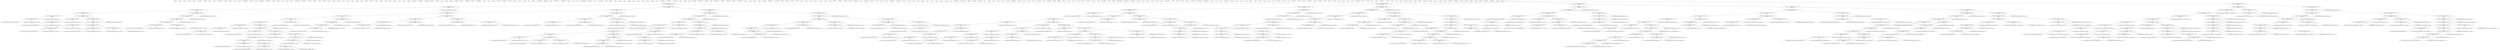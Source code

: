 digraph decision_tree {
"1bd7cc9f-da8d-40b4-9a07-7f1b9d3f2bd0"[label="0
0.498982"];
"1bd7cc9f-da8d-40b4-9a07-7f1b9d3f2bd0"[label="0
0.498982"];
"10114418-aa55-4b9d-b284-074711048ea2"[label="0
0.893237"];
"10114418-aa55-4b9d-b284-074711048ea2"[label="0
0.893237"];
"6cca48c3-dac6-4469-8f87-5c0e6ad47977"[label="0
0.945004"];
"6cca48c3-dac6-4469-8f87-5c0e6ad47977"[label="0
0.945004"];
"f68bec51-9538-4cbe-9de7-20794b0dced2"[label="0
0.945004"];
"f68bec51-9538-4cbe-9de7-20794b0dced2"[label="0
0.945004"];
"dcc94326-15cd-4519-855a-73409e1862e3"[label="0
0.982327"];
"dcc94326-15cd-4519-855a-73409e1862e3"[label="0
0.982327"];
"39719b3f-13de-459f-a001-6453966b88f5"[label="[[21.79463466]]"];
"c345c9a8-2b75-4335-bf4e-e94c6f5f5f37"[label="98.005424"];
"b741b335-a19f-41d7-861c-b5eb6c057ae1"[label="0
0.982327"];
"b741b335-a19f-41d7-861c-b5eb6c057ae1"[label="0
0.982327"];
"84c72524-4f21-4fad-896e-7a9f6313b7d1"[label="0
0.965527"];
"84c72524-4f21-4fad-896e-7a9f6313b7d1"[label="0
0.965527"];
"810937fa-656e-455a-8982-1f447bb0da6f"[label="[[4.40637313]]"];
"e15e55e5-a5d9-41c8-8207-edb92d6d9db0"[label="112.822725"];
"090739df-2667-4e5a-a681-da9992a43ac6"[label="0
0.965527"];
"090739df-2667-4e5a-a681-da9992a43ac6"[label="0
0.965527"];
"aa20c0c6-22c4-430e-b887-b1f6bf12439c"[label="0
0.953239"];
"aa20c0c6-22c4-430e-b887-b1f6bf12439c"[label="0
0.953239"];
"59c2b497-e65e-4e1d-b183-057a6fe7ead4"[label="0
0.953239"];
"59c2b497-e65e-4e1d-b183-057a6fe7ead4"[label="0
0.953239"];
"76a6f8ec-7c70-422e-80ac-53367a576125"[label="[[10.63559484]]"];
"dcd0e480-2953-4b06-bb32-71aa220b4bac"[label="117.824392"];
"095bc512-4bcc-42e1-bd6e-44d54fcf73c0"[label="0
0.953239"];
"095bc512-4bcc-42e1-bd6e-44d54fcf73c0"[label="0
0.953239"];
"4d9467fe-4fd1-4674-a457-88e9afe5b3ef"[label="[[64.89209015]]"];
"4446a2e0-d95c-4e04-aeba-39cfe853bb13"[label="[[21.95273975]]"];
"76bcb636-4ca2-4a38-8eae-6f9e98bd3018"[label="87.418343"];
"acee76a5-67ff-481d-b955-dce3d5e335f0"[label="0
0.945004"];
"acee76a5-67ff-481d-b955-dce3d5e335f0"[label="0
0.945004"];
"1fb8c34d-9167-4927-8b37-9f2e206a87a6"[label="0
0.9429"];
"1fb8c34d-9167-4927-8b37-9f2e206a87a6"[label="0
0.9429"];
"078a9773-001a-4a76-9bb9-4b33aaf49660"[label="0
0.923626"];
"078a9773-001a-4a76-9bb9-4b33aaf49660"[label="0
0.923626"];
"a59a97d2-abc4-4379-9a91-10835374a9fb"[label="0
0.908752"];
"a59a97d2-abc4-4379-9a91-10835374a9fb"[label="0
0.908752"];
"5fffb36d-47a8-4108-92f7-c4bab3c277d6"[label="[[283.03496143]]"];
"adbebd61-22a5-4a5a-af75-fe357be7eb8d"[label="[[11.91026972]]"];
"1e0f171d-c9de-4dd1-94a1-9a83306cb480"[label="131.725134"];
"de31ddb4-a2e3-44eb-bd08-507971f2eb7e"[label="92.033481"];
"b1fc6c37-5ff9-4953-9864-50a15555845e"[label="54.723563"];
"7c09e39b-6048-4688-895d-d856adb56b0d"[label="142.826476"];
"971e1175-6d39-41df-93f2-bd1e6471173b"[label="0
0.893237"];
"971e1175-6d39-41df-93f2-bd1e6471173b"[label="0
0.893237"];
"ecaef1e6-b10f-4577-9f96-699fe2c622eb"[label="0
0.686224"];
"ecaef1e6-b10f-4577-9f96-699fe2c622eb"[label="0
0.686224"];
"c82b5b76-6c4c-42e8-988d-81410310e6a5"[label="0
0.742898"];
"c82b5b76-6c4c-42e8-988d-81410310e6a5"[label="0
0.742898"];
"b9b4d5fa-b3ee-4ead-8977-2857e489cc69"[label="0
0.782937"];
"b9b4d5fa-b3ee-4ead-8977-2857e489cc69"[label="0
0.782937"];
"4c86265f-62b7-4a66-b5d7-1f47ed6c34cb"[label="0
0.818003"];
"4c86265f-62b7-4a66-b5d7-1f47ed6c34cb"[label="0
0.818003"];
"5b1b7157-882e-4ab4-8a80-fde832cd0e1a"[label="0
0.876693"];
"5b1b7157-882e-4ab4-8a80-fde832cd0e1a"[label="0
0.876693"];
"170b7c1a-8bf8-406b-a885-2a65d1191cba"[label="0
0.876693"];
"170b7c1a-8bf8-406b-a885-2a65d1191cba"[label="0
0.876693"];
"a2098865-a214-454b-99c0-b61598c89925"[label="0
0.885024"];
"a2098865-a214-454b-99c0-b61598c89925"[label="0
0.885024"];
"f42807be-a164-4541-8c37-3e5f616407d9"[label="95.209585"];
"d8919d1c-dd97-4870-9147-657fc8fe8c49"[label="[[3.154331]]"];
"506e62b4-c63f-4f3c-9315-253039cd164a"[label="95.289476"];
"ce4934a5-ae04-42fe-ab0c-dc284753a300"[label="0
0.876693"];
"ce4934a5-ae04-42fe-ab0c-dc284753a300"[label="0
0.876693"];
"66dc0793-1409-4160-996e-25598745bf40"[label="0
0.87099"];
"66dc0793-1409-4160-996e-25598745bf40"[label="0
0.87099"];
"afe67db3-e5f7-469c-9b52-d3abfe2b4994"[label="0
0.851007"];
"afe67db3-e5f7-469c-9b52-d3abfe2b4994"[label="0
0.851007"];
"e03bcadf-aff9-4580-bbaa-a9f6b10582d7"[label="0
0.851007"];
"e03bcadf-aff9-4580-bbaa-a9f6b10582d7"[label="0
0.851007"];
"463419e0-06fe-46ca-b227-68f1e0b6919a"[label="0
0.860932"];
"463419e0-06fe-46ca-b227-68f1e0b6919a"[label="0
0.860932"];
"cb7a67ba-9066-45c3-8104-cc72ea23e29c"[label="0
0.869389"];
"cb7a67ba-9066-45c3-8104-cc72ea23e29c"[label="0
0.869389"];
"31a95ed8-b5da-439b-b382-ac1baf3cb8dc"[label="0
0.86203"];
"31a95ed8-b5da-439b-b382-ac1baf3cb8dc"[label="0
0.86203"];
"b418aa52-6f04-47b2-a32c-8d9184462ddc"[label="[[41.91424526]]"];
"e7cad430-6520-445e-b85a-6b7b58992a0f"[label="[[11.91660073]]"];
"fabd8101-f85f-4d04-b4a2-1e246508818c"[label="[[79.62153646]]"];
"024927b0-6e10-4011-a6cd-96fadd8ab045"[label="90.63293"];
"82fee280-1cf0-49b1-bcf5-182cc07fe166"[label="114.252288"];
"730f12fc-6b23-4008-bd92-e86f370a92ba"[label="0
0.851007"];
"730f12fc-6b23-4008-bd92-e86f370a92ba"[label="0
0.851007"];
"ec87c8f2-ab71-47d2-90d7-54b858ed846a"[label="0
0.837588"];
"ec87c8f2-ab71-47d2-90d7-54b858ed846a"[label="0
0.837588"];
"d7f7bb55-8f54-4fb8-b7d4-acbc38c9688b"[label="96.293064"];
"16b408de-dffe-470f-b832-07bc0dfd4dfd"[label="[[4.3229849]]"];
"9056be2c-33a0-4848-a281-c163d0da41c7"[label="79.632376"];
"6f8d0aa1-e5c2-48b5-8810-07257141a3e5"[label="[[3.44832929]]"];
"95191e9a-ac0b-49bf-8063-a92c33900594"[label="115.617275"];
"7b9e19d2-5883-4f71-b76d-30a884da5f08"[label="[[632.15659589]]"];
"39bcd7b4-c808-4bf0-80f7-81cd91174434"[label="0
0.818003"];
"39bcd7b4-c808-4bf0-80f7-81cd91174434"[label="0
0.818003"];
"9d1aed57-49ac-4660-8916-26ffb7feb29e"[label="0
0.815089"];
"9d1aed57-49ac-4660-8916-26ffb7feb29e"[label="0
0.815089"];
"e6b1a8c3-ab74-4973-9cb9-2b1a76e63e42"[label="0
0.807556"];
"e6b1a8c3-ab74-4973-9cb9-2b1a76e63e42"[label="0
0.807556"];
"7873f05f-9486-46ea-994e-ff85a75aac10"[label="113.377704"];
"b875b944-f194-4013-94af-52b7fafe7274"[label="[[2.15635806]]"];
"2834cab3-f9eb-451c-bae3-a1bb51991a86"[label="110.272219"];
"767a95b8-0a9b-4371-aa55-da4ee0401f35"[label="115.572156"];
"9a14ee41-2e07-4280-a158-7d1afcc872ea"[label="0
0.782937"];
"9a14ee41-2e07-4280-a158-7d1afcc872ea"[label="0
0.782937"];
"90901bb2-87fd-41f8-81b6-bbba9e1255a6"[label="0
0.753644"];
"90901bb2-87fd-41f8-81b6-bbba9e1255a6"[label="0
0.753644"];
"ec6056d5-95d6-4eed-a5a4-475b6228485f"[label="0
0.77966"];
"ec6056d5-95d6-4eed-a5a4-475b6228485f"[label="0
0.77966"];
"d2011b68-8546-491e-bd69-5c5779c6241b"[label="92.588646"];
"2a722376-8624-4bda-8a5a-42e63e481835"[label="[[127.64437535]]"];
"2cf64d78-b24b-4a27-a44f-b09be74b18be"[label="[[5.09398832]]"];
"3e356efd-6116-4d13-8541-0050d00022ff"[label="0
0.753644"];
"3e356efd-6116-4d13-8541-0050d00022ff"[label="0
0.753644"];
"b904ebdc-0ddc-43f9-9de4-345600076883"[label="[[200.14730711]]"];
"e6bb3aef-fbfe-48f5-9c41-8ad3406f2489"[label="[[2.24519281]]"];
"f22d27ab-c68e-495d-9497-e6d449ea7996"[label="0
0.742898"];
"f22d27ab-c68e-495d-9497-e6d449ea7996"[label="0
0.742898"];
"cc20344e-3ece-44ea-996b-55785ed9e6bc"[label="0
0.701119"];
"cc20344e-3ece-44ea-996b-55785ed9e6bc"[label="0
0.701119"];
"e2ef2d31-9998-4701-8527-32c7d2d9c02f"[label="0
0.701119"];
"e2ef2d31-9998-4701-8527-32c7d2d9c02f"[label="0
0.701119"];
"fc660e25-f24b-4b58-97ab-35968d8c4060"[label="[[789.56922382]]"];
"32c0b6fa-3060-4524-b985-f0f4d56e33b3"[label="[[14.580081]]"];
"8f9dc9dd-ce27-4375-ab81-c99c92512fdc"[label="0
0.701119"];
"8f9dc9dd-ce27-4375-ab81-c99c92512fdc"[label="0
0.701119"];
"924b8ad3-7b39-4ba6-9a2f-cc626cbb4351"[label="[[18.30726419]]"];
"71d18e95-a80e-482f-8913-26c5cc61da37"[label="75.460417"];
"2f93cf33-ca6b-4b0f-ac8a-4b8050ddf7cd"[label="64.85962"];
"2ad7c466-2f87-4c63-a76e-2fabc244cf59"[label="0
0.686224"];
"2ad7c466-2f87-4c63-a76e-2fabc244cf59"[label="0
0.686224"];
"19dd2f16-727d-4f6f-a451-f359780f05aa"[label="0
0.565162"];
"19dd2f16-727d-4f6f-a451-f359780f05aa"[label="0
0.565162"];
"4795cd8a-027f-4f9c-845c-c970b1c3e4d0"[label="0
0.583872"];
"4795cd8a-027f-4f9c-845c-c970b1c3e4d0"[label="0
0.583872"];
"89993de8-813d-4c36-bdbd-8cd31290b3c9"[label="0
0.627503"];
"89993de8-813d-4c36-bdbd-8cd31290b3c9"[label="0
0.627503"];
"1a7d2158-f39a-4f38-9f07-6814b1c733b9"[label="0
0.627503"];
"1a7d2158-f39a-4f38-9f07-6814b1c733b9"[label="0
0.627503"];
"6bb449d8-0a9f-4c3f-845e-166ce598c6eb"[label="0
0.675708"];
"6bb449d8-0a9f-4c3f-845e-166ce598c6eb"[label="0
0.675708"];
"e1d11870-ec0b-4ffc-8ded-1d8bf998b678"[label="0
0.632099"];
"e1d11870-ec0b-4ffc-8ded-1d8bf998b678"[label="0
0.632099"];
"45676e60-d4a9-4a18-9372-b9ead1c768d7"[label="0
0.659972"];
"45676e60-d4a9-4a18-9372-b9ead1c768d7"[label="0
0.659972"];
"14ca2400-53ff-46a3-9b4b-b30b84cd8029"[label="0
0.659972"];
"14ca2400-53ff-46a3-9b4b-b30b84cd8029"[label="0
0.659972"];
"350d697c-3707-4d43-aca7-5f133b066c47"[label="0
0.665111"];
"350d697c-3707-4d43-aca7-5f133b066c47"[label="0
0.665111"];
"5269b9cc-da4c-4418-8f5e-e56ad1cacf95"[label="[[0.84309657]]"];
"ca716e1b-dc3d-4624-b32d-c672f0b2f969"[label="[[39.26362282]]"];
"ea1079d5-0bd5-4bc9-a678-3218a57c4ca4"[label="[[417.825883]]"];
"9c58a01a-faad-46f0-8ceb-8f3cd6faa3b6"[label="0
0.659972"];
"9c58a01a-faad-46f0-8ceb-8f3cd6faa3b6"[label="0
0.659972"];
"c0d94b30-1cd6-4d38-9391-baac9d74c5c9"[label="0
0.645385"];
"c0d94b30-1cd6-4d38-9391-baac9d74c5c9"[label="0
0.645385"];
"3e10527d-ee66-4891-946f-9026ca5067a2"[label="0
0.648843"];
"3e10527d-ee66-4891-946f-9026ca5067a2"[label="0
0.648843"];
"bed12121-b89d-4244-9141-acb64e3a901e"[label="104.269918"];
"00d49814-1f4d-4ac5-aa07-24e710599d7b"[label="[[16.81628241]]"];
"7cdfee8a-9601-4b95-932c-27b057d2e244"[label="120.950439"];
"4aadfdf9-119b-418d-81d0-03eeb95ab20f"[label="0
0.645385"];
"4aadfdf9-119b-418d-81d0-03eeb95ab20f"[label="0
0.645385"];
"a41cd678-381c-4470-bed5-798200059900"[label="[[15.19661207]]"];
"d415c29c-c3c1-445c-b266-896fa2b4ac4e"[label="108.625812"];
"71d20afb-1017-4c96-ac9d-4aca63f73543"[label="[[92.04116024]]"];
"55a272d2-412c-45e5-89a8-0faf57d7b3ed"[label="60.624273"];
"5b305819-ffbd-4339-80f5-ae7e8fff86e3"[label="[[243.19483921]]"];
"3c40e183-7433-43fa-a09b-ab39b4d74ff1"[label="0
0.627503"];
"3c40e183-7433-43fa-a09b-ab39b4d74ff1"[label="0
0.627503"];
"f4cf90b1-a334-4d2f-aa07-e1153da30aa6"[label="0
0.613926"];
"f4cf90b1-a334-4d2f-aa07-e1153da30aa6"[label="0
0.613926"];
"f1f446aa-f1df-4db5-b19a-009c3c71d735"[label="0
0.585174"];
"f1f446aa-f1df-4db5-b19a-009c3c71d735"[label="0
0.585174"];
"48521ff0-b9ff-486c-b9dd-85a8dee92887"[label="0
0.593722"];
"48521ff0-b9ff-486c-b9dd-85a8dee92887"[label="0
0.593722"];
"c127d9fe-7264-4a65-aa94-bc5bc9e7f49a"[label="111.900063"];
"add4d2a6-e5c8-47c2-82fa-5ce14ada140d"[label="[[88.89095112]]"];
"b2d28baf-4dcc-4fdc-b2a8-45083321b97f"[label="[[74.74125475]]"];
"b7d97345-1fee-4538-9305-f807a63087da"[label="99.345551"];
"16dea886-1493-4ef6-a304-f83b74fbec90"[label="139.458881"];
"c7fa6322-8fe3-4b5c-85c9-8852ae1fd568"[label="67.104433"];
"23076ec4-f2fe-4ab6-bccb-bc6848ffb330"[label="141.127267"];
"d27dda99-c72a-4949-b56e-d831781bd290"[label="0
0.565162"];
"d27dda99-c72a-4949-b56e-d831781bd290"[label="0
0.565162"];
"3a28bd03-85ed-43c2-88e0-1cac436ebe05"[label="0
0.526225"];
"3a28bd03-85ed-43c2-88e0-1cac436ebe05"[label="0
0.526225"];
"5a513058-1aec-46f4-a6da-14a93965504f"[label="0
0.526225"];
"5a513058-1aec-46f4-a6da-14a93965504f"[label="0
0.526225"];
"790337e4-2e3c-4fb3-8375-9643d8f3f378"[label="0
0.536121"];
"790337e4-2e3c-4fb3-8375-9643d8f3f378"[label="0
0.536121"];
"a1baaa5c-6826-4b4a-9ef8-c15fd2c3e9ae"[label="0
0.549512"];
"a1baaa5c-6826-4b4a-9ef8-c15fd2c3e9ae"[label="0
0.549512"];
"7b5d678e-7f48-47e2-ba4a-0ffc4547e1ff"[label="0
0.555584"];
"7b5d678e-7f48-47e2-ba4a-0ffc4547e1ff"[label="0
0.555584"];
"64bac311-4703-4abd-8959-fb9c9e9b16e2"[label="0
0.561192"];
"64bac311-4703-4abd-8959-fb9c9e9b16e2"[label="0
0.561192"];
"3766c6c2-078f-42df-8caf-8cfac6a7f705"[label="93.645277"];
"2ce71bf1-ceba-4748-a753-837a067c1974"[label="[[0.98429008]]"];
"14ab66ce-c808-4f5f-9c76-e30265e674f6"[label="80.367129"];
"73bd31ed-fa9f-4a0d-b520-6847ecbe097f"[label="97.927224"];
"3d8e4bfe-9dac-4bfa-ae9c-52484be0c7a7"[label="[[0.47059163]]"];
"6b92dd9b-5179-4f8a-bfee-9ab874fe9fcd"[label="0
0.536121"];
"6b92dd9b-5179-4f8a-bfee-9ab874fe9fcd"[label="0
0.536121"];
"03dfcc37-fa1e-4a1a-969e-5dee62059ea6"[label="[[2.06826478]]"];
"0794d588-db63-4d86-99ab-02a2feb57822"[label="115.514729"];
"438d3dd5-37a4-4e67-812b-7ae656753c09"[label="0
0.526225"];
"438d3dd5-37a4-4e67-812b-7ae656753c09"[label="0
0.526225"];
"b5786498-fd62-47c3-a1e8-214924328ced"[label="0
0.522034"];
"b5786498-fd62-47c3-a1e8-214924328ced"[label="0
0.522034"];
"a040b322-1a52-463f-8c58-7d00fbaa1234"[label="87.317722"];
"c8b8c297-a48c-49e6-8304-838a73e73f5c"[label="[[161.47660543]]"];
"fe908703-50cb-4e3a-9a9a-f770ada96719"[label="[[14.24678571]]"];
"658ed4e1-42f9-44f2-af32-eaaf8152b95d"[label="74.967476"];
"04f48f02-4c58-4a60-8663-a37c6d0eaa58"[label="0
0.498982"];
"04f48f02-4c58-4a60-8663-a37c6d0eaa58"[label="0
0.498982"];
"b306fbf5-cfdb-4a9c-84a2-3a3f29713eaf"[label="0
0.198716"];
"b306fbf5-cfdb-4a9c-84a2-3a3f29713eaf"[label="0
0.198716"];
"d6d317fa-e72e-46e0-8ce2-7b02a8b49845"[label="0
0.224087"];
"d6d317fa-e72e-46e0-8ce2-7b02a8b49845"[label="0
0.224087"];
"6f0ee9ae-582e-4fa0-8c43-9473bf908a6f"[label="0
0.284509"];
"6f0ee9ae-582e-4fa0-8c43-9473bf908a6f"[label="0
0.284509"];
"c0c8625a-be07-4f80-aead-7b488b2374e9"[label="0
0.284509"];
"c0c8625a-be07-4f80-aead-7b488b2374e9"[label="0
0.284509"];
"40328b38-c941-4164-b2bd-8dfb5275d3ad"[label="0
0.458821"];
"40328b38-c941-4164-b2bd-8dfb5275d3ad"[label="0
0.458821"];
"dec40a28-e4ff-40cb-9b64-4d98e503e7d3"[label="0
0.458821"];
"dec40a28-e4ff-40cb-9b64-4d98e503e7d3"[label="0
0.458821"];
"baa4008d-83d7-4745-98fe-ca543011a5e7"[label="0
0.479439"];
"baa4008d-83d7-4745-98fe-ca543011a5e7"[label="0
0.479439"];
"07d768f8-0ccd-463e-976b-91115cf7479f"[label="0
0.479362"];
"07d768f8-0ccd-463e-976b-91115cf7479f"[label="0
0.479362"];
"361dd094-080b-421f-8b82-0a1165ffb49b"[label="0
0.474901"];
"361dd094-080b-421f-8b82-0a1165ffb49b"[label="0
0.474901"];
"1e2a30a1-75f8-4fa2-9d2b-66c07994d0b3"[label="[[75.56647259]]"];
"b82378c2-a758-4231-aa9c-4ce463d93876"[label="[[292.26544188]]"];
"1d8e9466-a622-40ec-a784-0bbab90edf13"[label="24.355908"];
"872d2897-9668-4243-8c79-ec195f658b22"[label="[[0.09187684]]"];
"01003356-674f-4704-be6f-9fb2617a4264"[label="-35.957981"];
"ab2cbd80-cf3a-4a3c-ac72-47cdbb9703b9"[label="0
0.458821"];
"ab2cbd80-cf3a-4a3c-ac72-47cdbb9703b9"[label="0
0.458821"];
"d4d3042d-bbfd-444e-bef1-81054e0c54dd"[label="0
0.386915"];
"d4d3042d-bbfd-444e-bef1-81054e0c54dd"[label="0
0.386915"];
"128daed2-c63e-487a-8c8a-a997c20e3a02"[label="0
0.422259"];
"128daed2-c63e-487a-8c8a-a997c20e3a02"[label="0
0.422259"];
"0a2a148c-edce-4ec7-8779-3953e4f5bec1"[label="0
0.422259"];
"0a2a148c-edce-4ec7-8779-3953e4f5bec1"[label="0
0.422259"];
"be87e038-428b-44ce-8895-1826123316be"[label="0
0.458024"];
"be87e038-428b-44ce-8895-1826123316be"[label="0
0.458024"];
"d602b9c7-6c6e-4e3e-af9e-61d3e387d590"[label="12.029692"];
"4d1b7afa-304d-4d83-bb8a-6e4fbe5038fe"[label="[[383.10683536]]"];
"a7572c73-9373-4612-80e7-77193a3412dd"[label="39.146258"];
"143e6753-d58a-4f91-9b1e-5aa73fb360ac"[label="0
0.422259"];
"143e6753-d58a-4f91-9b1e-5aa73fb360ac"[label="0
0.422259"];
"e2a0b69a-5ba4-40a5-86bb-aa764bed966a"[label="0
0.408338"];
"e2a0b69a-5ba4-40a5-86bb-aa764bed966a"[label="0
0.408338"];
"06b8153c-1428-4e60-887d-0838ca086c99"[label="0
0.409277"];
"06b8153c-1428-4e60-887d-0838ca086c99"[label="0
0.409277"];
"6c075697-28f4-46c5-ae64-e02b6ea3f4a1"[label="[[0.00313022]]"];
"3696e428-a309-4455-8b44-9f8c33d2934a"[label="1.874731"];
"fbad3bbe-5126-4dc9-a837-7ec574dd86e2"[label="[[421.23968]]"];
"2f2f6935-7444-4d58-8749-bf57df8504a8"[label="-29.827405"];
"3bf45875-4fda-42e4-b3e6-a3dd9735d6bd"[label="38.605283"];
"2f2bd6c8-22d3-4470-8ec3-22f41f2226fb"[label="0
0.386915"];
"2f2bd6c8-22d3-4470-8ec3-22f41f2226fb"[label="0
0.386915"];
"90aaaf69-ddfe-4e11-bd76-bb4d7baf9d32"[label="0
0.314226"];
"90aaaf69-ddfe-4e11-bd76-bb4d7baf9d32"[label="0
0.314226"];
"6ac858aa-edf5-4b9e-bcd8-2b32ce6122f2"[label="0
0.373984"];
"6ac858aa-edf5-4b9e-bcd8-2b32ce6122f2"[label="0
0.373984"];
"0ef05c69-1877-475d-9b36-f973797b0196"[label="0
0.373984"];
"0ef05c69-1877-475d-9b36-f973797b0196"[label="0
0.373984"];
"7c682bc7-5c3e-4e22-8e1a-af538c1b2a7f"[label="-6.177464"];
"b3c59584-8c1f-4697-b86c-294a23d377d6"[label="[[14.05513543]]"];
"7e3771a2-b30c-4a71-942f-a84761e6ba47"[label="0
0.373984"];
"7e3771a2-b30c-4a71-942f-a84761e6ba47"[label="0
0.373984"];
"671ffd9a-25d5-48af-a9e8-20de8bfee43d"[label="0
0.314834"];
"671ffd9a-25d5-48af-a9e8-20de8bfee43d"[label="0
0.314834"];
"839f3777-e0fb-445b-8d8b-cb96cbeca901"[label="[[31.87378869]]"];
"ddad793a-a6e3-4498-9d10-cbfe91ff926b"[label="-14.2562"];
"2b0dba05-966d-4ce4-be14-93082cf2cd0f"[label="-37.359936"];
"7d3834c9-c035-4b73-9f47-cd7a85c052f5"[label="[[558.07661635]]"];
"d135a0dd-30a5-473f-8e15-b9e2c2e69a01"[label="[[228.43201744]]"];
"f4c5f78c-2adf-4f0f-946d-4f475e129717"[label="[[0.00286729]]"];
"002590da-8241-4429-aa7f-058ce6d84dd8"[label="0
0.284509"];
"002590da-8241-4429-aa7f-058ce6d84dd8"[label="0
0.284509"];
"964adb3e-9a0f-47ee-ad4e-08dd7889cb5d"[label="0
0.263805"];
"964adb3e-9a0f-47ee-ad4e-08dd7889cb5d"[label="0
0.263805"];
"529a5f1b-3d2f-42c4-9cd7-c6d97f232771"[label="0
0.228098"];
"529a5f1b-3d2f-42c4-9cd7-c6d97f232771"[label="0
0.228098"];
"df641ea3-e473-4821-8964-f13aaa5c6f30"[label="0
0.235289"];
"df641ea3-e473-4821-8964-f13aaa5c6f30"[label="0
0.235289"];
"cc620171-6e1a-4359-aabe-78a53e7f3991"[label="0
0.238276"];
"cc620171-6e1a-4359-aabe-78a53e7f3991"[label="0
0.238276"];
"d0c9ba07-a928-423f-9cd2-4c3569c1df84"[label="0
0.249896"];
"d0c9ba07-a928-423f-9cd2-4c3569c1df84"[label="0
0.249896"];
"c38887a3-107a-4712-b541-63413f9a1404"[label="[[120.52291949]]"];
"64ceda3a-e17e-4d23-beba-6e152ff94f98"[label="-8.618404"];
"196635bd-493f-4cb4-9f7c-a1248e113730"[label="10.615159"];
"2d2983f6-9a1e-43ce-b843-2ab54618dc1a"[label="-13.691224"];
"9a82c3c5-57bb-48ac-8771-2b1fb2440837"[label="16.089151"];
"2b9e0a8f-ab40-434e-8704-69bd6d15b369"[label="[[740.11010269]]"];
"cc1ec4c1-f0d2-422d-8e16-d18a149969f2"[label="[[2.02780598]]"];
"cfbe3595-cca7-4fb5-95dd-70e681951987"[label="[[548.79560082]]"];
"eea76467-467e-4bca-9675-3087a7b5ce71"[label="0
0.224087"];
"eea76467-467e-4bca-9675-3087a7b5ce71"[label="0
0.224087"];
"51d9f5a1-a7b3-4f43-9ee2-1c7c8c0778e2"[label="0
0.21872"];
"51d9f5a1-a7b3-4f43-9ee2-1c7c8c0778e2"[label="0
0.21872"];
"972dabbc-a421-4c0d-98d1-51e9fc38ff36"[label="-4.712462"];
"e012d56c-a843-4ff8-be38-3339789a234b"[label="[[21.97367003]]"];
"be186d09-ce93-4b0d-9363-bb9a0ebc1c8c"[label="-50.547649"];
"15d321be-679c-481c-b74b-d032e27fc3ca"[label="0
0.198716"];
"15d321be-679c-481c-b74b-d032e27fc3ca"[label="0
0.198716"];
"af904ea7-acdc-4dc9-bb1c-1d0d064aa082"[label="0
0.112425"];
"af904ea7-acdc-4dc9-bb1c-1d0d064aa082"[label="0
0.112425"];
"8f614570-d35b-4917-af14-37ed9b9bcab2"[label="0
0.112425"];
"8f614570-d35b-4917-af14-37ed9b9bcab2"[label="0
0.112425"];
"dad7622a-3453-4e84-aa43-e631e8d3749f"[label="0
0.191551"];
"dad7622a-3453-4e84-aa43-e631e8d3749f"[label="0
0.191551"];
"fb00d48c-affb-423c-b4be-f0feb97b353d"[label="0
0.136608"];
"fb00d48c-affb-423c-b4be-f0feb97b353d"[label="0
0.136608"];
"c8e4c274-a9aa-464f-8a13-21f9a0461c80"[label="0
0.136608"];
"c8e4c274-a9aa-464f-8a13-21f9a0461c80"[label="0
0.136608"];
"4a4f53c7-2c8e-447e-9021-b623646382fc"[label="0
0.155196"];
"4a4f53c7-2c8e-447e-9021-b623646382fc"[label="0
0.155196"];
"7247c05a-1d43-4edc-ab91-3ce98dfe601e"[label="0
0.16735"];
"7247c05a-1d43-4edc-ab91-3ce98dfe601e"[label="0
0.16735"];
"6d9cdd95-2eff-4e96-972f-43ab0fd32c42"[label="0
0.16735"];
"6d9cdd95-2eff-4e96-972f-43ab0fd32c42"[label="0
0.16735"];
"eb485225-a6d9-4a50-83b4-b24b8fe4c44b"[label="[[2.14677641]]"];
"48f8eff7-2934-488d-99a7-90f0de83c0d4"[label="10.764616"];
"488a9075-464c-47c8-9fb5-3e65fd024448"[label="0
0.16735"];
"488a9075-464c-47c8-9fb5-3e65fd024448"[label="0
0.16735"];
"35dbf7f1-9f9d-4ad0-9913-5fe656d73a89"[label="[[13.76657912]]"];
"043afa1f-664c-4e26-90b8-97d60298e04e"[label="-2.540703"];
"41f86674-391d-4934-b3dc-b9ee1e2ac86f"[label="21.872976"];
"b7d4fffd-d3ea-4106-8cfa-111b2eb43b3e"[label="[[53.21067075]]"];
"9d87b85d-2d7a-4e1f-a106-92e26c590d7f"[label="0
0.136608"];
"9d87b85d-2d7a-4e1f-a106-92e26c590d7f"[label="0
0.136608"];
"c76a0ecb-406f-4258-b1a9-e118942c5c1c"[label="[[0.0437935]]"];
"f352408b-dd97-4acc-8646-1255086b451b"[label="5.558479"];
"5b893e1a-194e-47b8-9c69-b28afd5a9f3b"[label="26.878801"];
"e3970fcb-6271-42dc-b357-47fec8c73a25"[label="28.933688"];
"2b9a3cc6-9d4b-418d-bc79-4ea9846c41c3"[label="0
0.112425"];
"2b9a3cc6-9d4b-418d-bc79-4ea9846c41c3"[label="0
0.112425"];
"41256258-08bd-436c-8e25-381cb2043615"[label="0
0.078227"];
"41256258-08bd-436c-8e25-381cb2043615"[label="0
0.078227"];
"ef9e558c-aaaa-456b-aec9-11eb1d1c0335"[label="0
0.0995"];
"ef9e558c-aaaa-456b-aec9-11eb1d1c0335"[label="0
0.0995"];
"bff16da7-30e2-45b7-b63f-864f10ef4011"[label="0
0.100076"];
"bff16da7-30e2-45b7-b63f-864f10ef4011"[label="0
0.100076"];
"344f4556-fc0d-47b0-ac3d-94578e6077be"[label="[[31.41365484]]"];
"469e3b5f-3882-4521-95de-90b7e5cadc76"[label="9.131761"];
"b9578908-35a6-4078-87ad-8b119d161499"[label="-12.419909"];
"80354b2e-a33f-4ce4-a823-1d9db19b3bab"[label="0
0.0995"];
"80354b2e-a33f-4ce4-a823-1d9db19b3bab"[label="0
0.0995"];
"91be14bb-9059-4ba8-88da-17cd499273a1"[label="0
0.085412"];
"91be14bb-9059-4ba8-88da-17cd499273a1"[label="0
0.085412"];
"44e99bb8-d996-4982-92c8-71cf8825f823"[label="[[0.00516931]]"];
"ee10d891-ab5f-478c-962b-da5813c6095f"[label="-21.449563"];
"81bab54a-4d57-4ffa-b788-4e18ad4a35e8"[label="-7.679985"];
"3cf21e34-26ad-4839-8060-00b2409e4be2"[label="0
0.078227"];
"3cf21e34-26ad-4839-8060-00b2409e4be2"[label="0
0.078227"];
"88fa513b-a481-45d9-9010-2645a9c1dea0"[label="0
0.004962"];
"88fa513b-a481-45d9-9010-2645a9c1dea0"[label="0
0.004962"];
"85053e58-4417-437b-91d0-4c44a7cef75b"[label="0
0.019365"];
"85053e58-4417-437b-91d0-4c44a7cef75b"[label="0
0.019365"];
"21ec93c8-7d0a-4573-82e9-3e1af0811c58"[label="0
0.019365"];
"21ec93c8-7d0a-4573-82e9-3e1af0811c58"[label="0
0.019365"];
"5bfbf4f1-108f-4084-8698-9d0e0f4af4f3"[label="0
0.052766"];
"5bfbf4f1-108f-4084-8698-9d0e0f4af4f3"[label="0
0.052766"];
"0e69801e-dcc3-45a6-804f-2f9084c28d55"[label="-5.682008"];
"bc3c110d-2a24-4abb-8dfb-79f1f9ccb0a4"[label="[[27.25508133]]"];
"abcb219b-1089-4867-aef7-b67845cf7bce"[label="0
0.052766"];
"abcb219b-1089-4867-aef7-b67845cf7bce"[label="0
0.052766"];
"8b685b65-7164-4046-a418-354445762610"[label="0
0.039641"];
"8b685b65-7164-4046-a418-354445762610"[label="0
0.039641"];
"07b86c84-030e-42bc-a61e-116a820aa380"[label="0
0.036609"];
"07b86c84-030e-42bc-a61e-116a820aa380"[label="0
0.036609"];
"fcd203de-87f8-4ae4-822f-3881e0677bc1"[label="0
0.030937"];
"fcd203de-87f8-4ae4-822f-3881e0677bc1"[label="0
0.030937"];
"759978d2-c4ba-42a4-b76e-30829ccdcb11"[label="[[0.43648627]]"];
"fc2380d4-6d09-4fe7-b758-5425cd183beb"[label="[[55.3289513]]"];
"702e10a4-2cf0-4c7a-9304-66fd39f7edec"[label="14.147109"];
"418c76a8-ae66-46d5-9bc8-c670f12b8dab"[label="-9.861871"];
"08e6a33d-7861-49ae-b5e2-683ea291e706"[label="-42.139502"];
"556df145-c731-4a4f-a436-013bacb2fc22"[label="0
0.019365"];
"556df145-c731-4a4f-a436-013bacb2fc22"[label="0
0.019365"];
"067d4cd8-e1a2-442a-b00a-73bb71c73bd2"[label="34.048884"];
"89861e77-8508-49e4-9437-ec71e0a2d17e"[label="[[72.9909504]]"];
"18667a70-4359-40e1-9d54-d5ccf87d5362"[label="[[2.98000946]]"];
"f1616586-6518-4d59-b944-e1bdcdd0afda"[label="30.216873"];
"cbab0e44-bf3b-4fbf-be03-8adb278eca82"[label="29.685714"];
"[]"->"(UUID('8cd9ea6e-f438-4174-8f42-fd54a06d352e'), '0\n0.498982')"[labbel="edge"];
"(UUID('8cd9ea6e-f438-4174-8f42-fd54a06d352e'), '0\n0.498982')"->"(UUID('f6714eca-dd24-4254-ae80-fd4d5ec9d6d9'), '0\n0.893237')"[labbel="edge"];
"(UUID('f6714eca-dd24-4254-ae80-fd4d5ec9d6d9'), '0\n0.893237')"->"(UUID('697d01ce-70f7-4d4f-a942-12d15815aad1'), '0\n0.945004')"[labbel="edge"];
"(UUID('697d01ce-70f7-4d4f-a942-12d15815aad1'), '0\n0.945004')"->"(UUID('217e71ce-475c-45e1-b885-66e0924018f0'), '0\n0.945004')"[labbel="edge"];
"(UUID('217e71ce-475c-45e1-b885-66e0924018f0'), '0\n0.945004')"->"(UUID('1281b181-cd0a-4af6-b702-612a03b4a426'), '0\n0.982327')"[labbel="edge"];
"(UUID('1281b181-cd0a-4af6-b702-612a03b4a426'), '0\n0.982327')"->"(UUID('b5e2119f-62bc-4192-a132-0f2c6b8083bf'), '0\n0.987681')"[labbel="edge"];
"(UUID('b5e2119f-62bc-4192-a132-0f2c6b8083bf'), '0\n0.987681')"->"(UUID('1c625ec2-c2b5-49c1-977d-abacc5a650e4'), 100.12423)"[labbel="edge"];
"(UUID('b5e2119f-62bc-4192-a132-0f2c6b8083bf'), '0\n0.987681')"->"(UUID('5ef70111-62ed-4590-8dbc-af68696b2e0f'), 106.726447)"[labbel="edge"];
"(UUID('1281b181-cd0a-4af6-b702-612a03b4a426'), '0\n0.982327')"->"(UUID('57dc9428-fb6c-471c-bfa9-21206a9f10dd'), 98.005424)"[labbel="edge"];
"(UUID('217e71ce-475c-45e1-b885-66e0924018f0'), '0\n0.945004')"->"(UUID('42453473-0501-4599-b44e-44191979036a'), '0\n0.982327')"[labbel="edge"];
"(UUID('42453473-0501-4599-b44e-44191979036a'), '0\n0.982327')"->"(UUID('c769f721-0ebc-4165-92e7-b61b199c6bcd'), '0\n0.965527')"[labbel="edge"];
"(UUID('c769f721-0ebc-4165-92e7-b61b199c6bcd'), '0\n0.965527')"->"(UUID('8aa66b49-289a-4f57-aa86-ff7f6d178b48'), '0\n0.980716')"[labbel="edge"];
"(UUID('8aa66b49-289a-4f57-aa86-ff7f6d178b48'), '0\n0.980716')"->"(UUID('80e31d16-935a-4994-83ad-68eb7b69b54b'), 119.114523)"[labbel="edge"];
"(UUID('8aa66b49-289a-4f57-aa86-ff7f6d178b48'), '0\n0.980716')"->"(UUID('231f7d73-c43f-40bd-be23-bf2c565e860d'), 116.145896)"[labbel="edge"];
"(UUID('c769f721-0ebc-4165-92e7-b61b199c6bcd'), '0\n0.965527')"->"(UUID('5f30a020-4ea4-4439-9858-a8d1ae6e8fde'), 112.822725)"[labbel="edge"];
"(UUID('42453473-0501-4599-b44e-44191979036a'), '0\n0.982327')"->"(UUID('0fed292c-2ac6-48de-885a-155da281bd78'), '0\n0.965527')"[labbel="edge"];
"(UUID('0fed292c-2ac6-48de-885a-155da281bd78'), '0\n0.965527')"->"(UUID('b743357c-447b-4e37-bf23-975c8b1ae9ae'), '0\n0.953239')"[labbel="edge"];
"(UUID('b743357c-447b-4e37-bf23-975c8b1ae9ae'), '0\n0.953239')"->"(UUID('919ec14f-29d8-4974-87f8-e78098493a57'), '0\n0.953239')"[labbel="edge"];
"(UUID('919ec14f-29d8-4974-87f8-e78098493a57'), '0\n0.953239')"->"(UUID('766809d9-dbfd-4053-9724-55bebe1e86e0'), '0\n0.960334')"[labbel="edge"];
"(UUID('766809d9-dbfd-4053-9724-55bebe1e86e0'), '0\n0.960334')"->"(UUID('bd7047f2-347e-4ac8-9c11-428bcd812d08'), 115.407485)"[labbel="edge"];
"(UUID('766809d9-dbfd-4053-9724-55bebe1e86e0'), '0\n0.960334')"->"(UUID('62ae3a28-751a-4e1d-88f1-bc7f52f9e830'), 110.795415)"[labbel="edge"];
"(UUID('919ec14f-29d8-4974-87f8-e78098493a57'), '0\n0.953239')"->"(UUID('8211a17d-c20e-4ff4-a5e0-ee102b1a68ac'), 117.824392)"[labbel="edge"];
"(UUID('b743357c-447b-4e37-bf23-975c8b1ae9ae'), '0\n0.953239')"->"(UUID('a9868db6-989e-41ae-92d9-c616f8365a11'), '0\n0.953239')"[labbel="edge"];
"(UUID('a9868db6-989e-41ae-92d9-c616f8365a11'), '0\n0.953239')"->"(UUID('302f456a-00c5-4bc5-a7da-ee61e47e73a1'), '0\n0.949216')"[labbel="edge"];
"(UUID('302f456a-00c5-4bc5-a7da-ee61e47e73a1'), '0\n0.949216')"->"(UUID('01d1cc50-6864-4d41-be0a-1367b64311f0'), 110.46507)"[labbel="edge"];
"(UUID('302f456a-00c5-4bc5-a7da-ee61e47e73a1'), '0\n0.949216')"->"(UUID('e0fc1631-638b-4ce8-9fa5-0c4a6fb2cccd'), 99.072784)"[labbel="edge"];
"(UUID('a9868db6-989e-41ae-92d9-c616f8365a11'), '0\n0.953239')"->"(UUID('38e2d524-7f6e-44a1-a8ea-e2defc98e64a'), '0\n0.949216')"[labbel="edge"];
"(UUID('38e2d524-7f6e-44a1-a8ea-e2defc98e64a'), '0\n0.949216')"->"(UUID('689d2c44-d294-4e8a-bacb-cf0e94277654'), 115.200237)"[labbel="edge"];
"(UUID('38e2d524-7f6e-44a1-a8ea-e2defc98e64a'), '0\n0.949216')"->"(UUID('c96876ec-0b5f-4ef1-8a4a-ca010bb9bccf'), 108.574116)"[labbel="edge"];
"(UUID('0fed292c-2ac6-48de-885a-155da281bd78'), '0\n0.965527')"->"(UUID('3fc5361c-3bec-4075-9fb4-6e472096adcc'), 87.418343)"[labbel="edge"];
"(UUID('697d01ce-70f7-4d4f-a942-12d15815aad1'), '0\n0.945004')"->"(UUID('bf1138a0-aeb3-401d-a823-76c270af96c1'), '0\n0.945004')"[labbel="edge"];
"(UUID('bf1138a0-aeb3-401d-a823-76c270af96c1'), '0\n0.945004')"->"(UUID('fedb3b0c-21ca-4276-a346-ef98fba7e124'), '0\n0.9429')"[labbel="edge"];
"(UUID('fedb3b0c-21ca-4276-a346-ef98fba7e124'), '0\n0.9429')"->"(UUID('a6cb1fdc-5681-462e-bed2-c65f2b24c0a1'), '0\n0.923626')"[labbel="edge"];
"(UUID('a6cb1fdc-5681-462e-bed2-c65f2b24c0a1'), '0\n0.923626')"->"(UUID('935a4cf6-d837-4d2d-8762-263fa2e3d731'), '0\n0.908752')"[labbel="edge"];
"(UUID('935a4cf6-d837-4d2d-8762-263fa2e3d731'), '0\n0.908752')"->"(UUID('2f03faa3-7cd1-4251-9779-0730c6b0aeae'), '0\n0.908752')"[labbel="edge"];
"(UUID('2f03faa3-7cd1-4251-9779-0730c6b0aeae'), '0\n0.908752')"->"(UUID('5da2e735-c113-4d57-83eb-878ee978bbbb'), 107.802298)"[labbel="edge"];
"(UUID('2f03faa3-7cd1-4251-9779-0730c6b0aeae'), '0\n0.908752')"->"(UUID('5e3dc8b3-5526-441b-9ece-e22e2080df64'), 84.010074)"[labbel="edge"];
"(UUID('935a4cf6-d837-4d2d-8762-263fa2e3d731'), '0\n0.908752')"->"(UUID('780054a8-667f-434b-b386-2bef9497a041'), '0\n0.908752')"[labbel="edge"];
"(UUID('780054a8-667f-434b-b386-2bef9497a041'), '0\n0.908752')"->"(UUID('26c75f0e-c49f-408e-b5b7-fdb27f54086c'), 107.983366)"[labbel="edge"];
"(UUID('780054a8-667f-434b-b386-2bef9497a041'), '0\n0.908752')"->"(UUID('4f07da78-2e9d-4b94-ade8-4ac72c750b17'), 112.863995)"[labbel="edge"];
"(UUID('a6cb1fdc-5681-462e-bed2-c65f2b24c0a1'), '0\n0.923626')"->"(UUID('05339bde-d312-4127-868a-3440558ecb57'), 131.725134)"[labbel="edge"];
"(UUID('fedb3b0c-21ca-4276-a346-ef98fba7e124'), '0\n0.9429')"->"(UUID('db9ef6c3-be50-4b01-bcad-6aedce0feb71'), 92.033481)"[labbel="edge"];
"(UUID('bf1138a0-aeb3-401d-a823-76c270af96c1'), '0\n0.945004')"->"(UUID('289ac3e6-a10f-4c5f-8a0c-854aee39798a'), 54.723563)"[labbel="edge"];
"(UUID('f6714eca-dd24-4254-ae80-fd4d5ec9d6d9'), '0\n0.893237')"->"(UUID('54607b90-d4c5-413f-b227-3154166e9eea'), 142.826476)"[labbel="edge"];
"(UUID('8cd9ea6e-f438-4174-8f42-fd54a06d352e'), '0\n0.498982')"->"(UUID('98609827-bd2f-4775-9880-ecae7d0eadea'), '0\n0.893237')"[labbel="edge"];
"(UUID('98609827-bd2f-4775-9880-ecae7d0eadea'), '0\n0.893237')"->"(UUID('a04a820a-4ca0-4ce4-b92d-16f1b4d0395f'), '0\n0.686224')"[labbel="edge"];
"(UUID('a04a820a-4ca0-4ce4-b92d-16f1b4d0395f'), '0\n0.686224')"->"(UUID('7d72e1d5-a1ec-474f-baad-d9e324d3034c'), '0\n0.742898')"[labbel="edge"];
"(UUID('7d72e1d5-a1ec-474f-baad-d9e324d3034c'), '0\n0.742898')"->"(UUID('46d9ccc7-6db3-4969-946e-3d94854e5727'), '0\n0.782937')"[labbel="edge"];
"(UUID('46d9ccc7-6db3-4969-946e-3d94854e5727'), '0\n0.782937')"->"(UUID('c8c491ff-78ac-4106-b036-944af1ed1724'), '0\n0.818003')"[labbel="edge"];
"(UUID('c8c491ff-78ac-4106-b036-944af1ed1724'), '0\n0.818003')"->"(UUID('67a4b017-e81e-4cbf-b132-f2f008ba613b'), '0\n0.831277')"[labbel="edge"];
"(UUID('67a4b017-e81e-4cbf-b132-f2f008ba613b'), '0\n0.831277')"->"(UUID('769f6f16-da95-4dc2-bf53-23985430d2c4'), '0\n0.876693')"[labbel="edge"];
"(UUID('769f6f16-da95-4dc2-bf53-23985430d2c4'), '0\n0.876693')"->"(UUID('8e61843b-7c6e-46dd-ae0b-ce70f3ad5792'), '0\n0.885024')"[labbel="edge"];
"(UUID('8e61843b-7c6e-46dd-ae0b-ce70f3ad5792'), '0\n0.885024')"->"(UUID('fea9c571-bc93-46e6-908b-4f5156b4766a'), '0\n0.88325')"[labbel="edge"];
"(UUID('fea9c571-bc93-46e6-908b-4f5156b4766a'), '0\n0.88325')"->"(UUID('d8a18ec1-c3ec-4285-afe5-fa4cd49fcef3'), 90.24789)"[labbel="edge"];
"(UUID('fea9c571-bc93-46e6-908b-4f5156b4766a'), '0\n0.88325')"->"(UUID('ede73c35-ad7b-4fa1-984d-cc3373f23746'), 92.759595)"[labbel="edge"];
"(UUID('8e61843b-7c6e-46dd-ae0b-ce70f3ad5792'), '0\n0.885024')"->"(UUID('5f5a450b-e283-4eb3-beb1-f9e23cad2937'), 95.209585)"[labbel="edge"];
"(UUID('769f6f16-da95-4dc2-bf53-23985430d2c4'), '0\n0.876693')"->"(UUID('e01d9d53-8e86-4326-b0eb-09af56bd7379'), 95.289476)"[labbel="edge"];
"(UUID('67a4b017-e81e-4cbf-b132-f2f008ba613b'), '0\n0.831277')"->"(UUID('16152ad2-20bc-465c-af2f-2e87ba614b0a'), '0\n0.876693')"[labbel="edge"];
"(UUID('16152ad2-20bc-465c-af2f-2e87ba614b0a'), '0\n0.876693')"->"(UUID('481d2a18-fbb6-4042-9b73-b5ba65e67fb3'), '0\n0.87099')"[labbel="edge"];
"(UUID('481d2a18-fbb6-4042-9b73-b5ba65e67fb3'), '0\n0.87099')"->"(UUID('5f32dbc9-113b-48ed-9800-530b9b8eed8c'), '0\n0.87099')"[labbel="edge"];
"(UUID('5f32dbc9-113b-48ed-9800-530b9b8eed8c'), '0\n0.87099')"->"(UUID('113f9835-45a5-4bad-8137-04fc4444b835'), 89.247356)"[labbel="edge"];
"(UUID('5f32dbc9-113b-48ed-9800-530b9b8eed8c'), '0\n0.87099')"->"(UUID('cd83fcc7-82e3-4eac-92ed-1b6039d8c294'), 91.873505)"[labbel="edge"];
"(UUID('481d2a18-fbb6-4042-9b73-b5ba65e67fb3'), '0\n0.87099')"->"(UUID('5627158d-528a-4c46-ab8d-fb05e7295cec'), '0\n0.87099')"[labbel="edge"];
"(UUID('5627158d-528a-4c46-ab8d-fb05e7295cec'), '0\n0.87099')"->"(UUID('1bc2093e-07ce-46f4-b8ef-ec71837832bc'), '0\n0.851007')"[labbel="edge"];
"(UUID('1bc2093e-07ce-46f4-b8ef-ec71837832bc'), '0\n0.851007')"->"(UUID('44b9aa88-6902-4124-b929-60163721c09b'), '0\n0.860932')"[labbel="edge"];
"(UUID('44b9aa88-6902-4124-b929-60163721c09b'), '0\n0.860932')"->"(UUID('54c86f87-516e-42c1-8f7a-cde4298a8494'), '0\n0.869389')"[labbel="edge"];
"(UUID('54c86f87-516e-42c1-8f7a-cde4298a8494'), '0\n0.869389')"->"(UUID('26121b39-956a-41c1-b659-5dc6cb8131bd'), '0\n0.869389')"[labbel="edge"];
"(UUID('26121b39-956a-41c1-b659-5dc6cb8131bd'), '0\n0.869389')"->"(UUID('8a652e8f-6d4e-4bb6-a6fe-4c40903b9ed5'), 105.751746)"[labbel="edge"];
"(UUID('26121b39-956a-41c1-b659-5dc6cb8131bd'), '0\n0.869389')"->"(UUID('a70f1615-1fa9-4cdc-b997-d73bde03abce'), 93.132591)"[labbel="edge"];
"(UUID('54c86f87-516e-42c1-8f7a-cde4298a8494'), '0\n0.869389')"->"(UUID('e5853d87-2dc6-473b-a2be-fd3d79413eec'), '0\n0.869389')"[labbel="edge"];
"(UUID('e5853d87-2dc6-473b-a2be-fd3d79413eec'), '0\n0.869389')"->"(UUID('c6cfbb77-e03a-44c6-8585-920fdb3dba98'), '0\n0.86203')"[labbel="edge"];
"(UUID('c6cfbb77-e03a-44c6-8585-920fdb3dba98'), '0\n0.86203')"->"(UUID('540189b6-b856-4248-acc4-9886d36af270'), 104.969996)"[labbel="edge"];
"(UUID('c6cfbb77-e03a-44c6-8585-920fdb3dba98'), '0\n0.86203')"->"(UUID('2500763f-f15b-48b4-8747-88f61a0827f8'), 114.125786)"[labbel="edge"];
"(UUID('e5853d87-2dc6-473b-a2be-fd3d79413eec'), '0\n0.869389')"->"(UUID('f55c44d6-895f-48a6-8e4e-57ecae6efde7'), '0\n0.86203')"[labbel="edge"];
"(UUID('f55c44d6-895f-48a6-8e4e-57ecae6efde7'), '0\n0.86203')"->"(UUID('1aed225e-5b97-4d63-be98-9a0cb23267e4'), 104.581156)"[labbel="edge"];
"(UUID('f55c44d6-895f-48a6-8e4e-57ecae6efde7'), '0\n0.86203')"->"(UUID('13ba4bff-9ef0-4ad6-8641-d7c9198fb8a9'), 99.69923)"[labbel="edge"];
"(UUID('44b9aa88-6902-4124-b929-60163721c09b'), '0\n0.860932')"->"(UUID('fdf5715f-5c36-462f-b448-12f7fc89776b'), 90.63293)"[labbel="edge"];
"(UUID('1bc2093e-07ce-46f4-b8ef-ec71837832bc'), '0\n0.851007')"->"(UUID('36b682da-0047-41cf-a9d9-f1fec2e86b27'), 114.252288)"[labbel="edge"];
"(UUID('5627158d-528a-4c46-ab8d-fb05e7295cec'), '0\n0.87099')"->"(UUID('54ea14ff-3c23-4957-a2c5-989b59af9195'), '0\n0.851007')"[labbel="edge"];
"(UUID('54ea14ff-3c23-4957-a2c5-989b59af9195'), '0\n0.851007')"->"(UUID('ecc84cdb-1c5a-47a1-a9c0-5e014931aa75'), '0\n0.837588')"[labbel="edge"];
"(UUID('ecc84cdb-1c5a-47a1-a9c0-5e014931aa75'), '0\n0.837588')"->"(UUID('4dede5a1-0d7b-4cd8-9d26-54d8c17b13f2'), '0\n0.83362')"[labbel="edge"];
"(UUID('4dede5a1-0d7b-4cd8-9d26-54d8c17b13f2'), '0\n0.83362')"->"(UUID('2d30f807-38c9-4da6-b446-8dd97c15e997'), 101.239275)"[labbel="edge"];
"(UUID('4dede5a1-0d7b-4cd8-9d26-54d8c17b13f2'), '0\n0.83362')"->"(UUID('2ac08224-292c-437b-a121-f9be8d8743d9'), 104.179678)"[labbel="edge"];
"(UUID('ecc84cdb-1c5a-47a1-a9c0-5e014931aa75'), '0\n0.837588')"->"(UUID('ae7b6d5b-0a72-441c-906f-c0c1e6f685f5'), 96.293064)"[labbel="edge"];
"(UUID('54ea14ff-3c23-4957-a2c5-989b59af9195'), '0\n0.851007')"->"(UUID('f950e68f-e034-4b8d-979f-b208af6f7609'), 79.632376)"[labbel="edge"];
"(UUID('16152ad2-20bc-465c-af2f-2e87ba614b0a'), '0\n0.876693')"->"(UUID('a2bfff0a-2ee0-41f4-b782-9cc5992057ff'), 115.617275)"[labbel="edge"];
"(UUID('c8c491ff-78ac-4106-b036-944af1ed1724'), '0\n0.818003')"->"(UUID('88930be5-1b44-416a-b7fa-08b19fedacfb'), '0\n0.831277')"[labbel="edge"];
"(UUID('88930be5-1b44-416a-b7fa-08b19fedacfb'), '0\n0.831277')"->"(UUID('f86ede00-f413-406d-8efc-6f5eaab1d64b'), 59.053356)"[labbel="edge"];
"(UUID('88930be5-1b44-416a-b7fa-08b19fedacfb'), '0\n0.831277')"->"(UUID('87248381-63cc-42b2-9b75-a0549a9bf467'), 94.610538)"[labbel="edge"];
"(UUID('46d9ccc7-6db3-4969-946e-3d94854e5727'), '0\n0.782937')"->"(UUID('357c5ceb-0e75-43c8-bdb2-55578e5fd4bb'), '0\n0.818003')"[labbel="edge"];
"(UUID('357c5ceb-0e75-43c8-bdb2-55578e5fd4bb'), '0\n0.818003')"->"(UUID('b413d022-19cf-4a05-ab9d-50e4a30128c5'), '0\n0.815089')"[labbel="edge"];
"(UUID('b413d022-19cf-4a05-ab9d-50e4a30128c5'), '0\n0.815089')"->"(UUID('78d1d599-2639-4f36-8ceb-1c64b8fa9642'), '0\n0.807556')"[labbel="edge"];
"(UUID('78d1d599-2639-4f36-8ceb-1c64b8fa9642'), '0\n0.807556')"->"(UUID('30a779af-fe49-4501-a558-350e6c010c85'), '0\n0.805148')"[labbel="edge"];
"(UUID('30a779af-fe49-4501-a558-350e6c010c85'), '0\n0.805148')"->"(UUID('9fe42ec4-579f-420b-a719-27129933e136'), 111.223754)"[labbel="edge"];
"(UUID('30a779af-fe49-4501-a558-350e6c010c85'), '0\n0.805148')"->"(UUID('554f1b61-4ad9-4d78-b50d-466724f054d1'), 113.300462)"[labbel="edge"];
"(UUID('78d1d599-2639-4f36-8ceb-1c64b8fa9642'), '0\n0.807556')"->"(UUID('1f290931-229d-4f53-ac36-0cf68576f2ed'), 113.377704)"[labbel="edge"];
"(UUID('b413d022-19cf-4a05-ab9d-50e4a30128c5'), '0\n0.815089')"->"(UUID('8dd28998-26fd-417b-8da3-b5eadbd5e44b'), 110.272219)"[labbel="edge"];
"(UUID('357c5ceb-0e75-43c8-bdb2-55578e5fd4bb'), '0\n0.818003')"->"(UUID('10b8870b-8975-4682-ad4c-18ff73918828'), 115.572156)"[labbel="edge"];
"(UUID('7d72e1d5-a1ec-474f-baad-d9e324d3034c'), '0\n0.742898')"->"(UUID('10c10d99-18f2-4775-95a0-2b7fbb2c8df4'), '0\n0.782937')"[labbel="edge"];
"(UUID('10c10d99-18f2-4775-95a0-2b7fbb2c8df4'), '0\n0.782937')"->"(UUID('5028bd3a-62fd-44b3-9c74-ca74bd4ffcd4'), '0\n0.753644')"[labbel="edge"];
"(UUID('5028bd3a-62fd-44b3-9c74-ca74bd4ffcd4'), '0\n0.753644')"->"(UUID('15369fa1-516a-4832-bbd1-6b9b529a8b09'), '0\n0.759327')"[labbel="edge"];
"(UUID('15369fa1-516a-4832-bbd1-6b9b529a8b09'), '0\n0.759327')"->"(UUID('c8a48ef5-68f6-445e-8199-063413756bae'), '0\n0.777552')"[labbel="edge"];
"(UUID('c8a48ef5-68f6-445e-8199-063413756bae'), '0\n0.777552')"->"(UUID('d3c16b0c-78e6-4812-9b60-e33e01757784'), 75.921582)"[labbel="edge"];
"(UUID('c8a48ef5-68f6-445e-8199-063413756bae'), '0\n0.777552')"->"(UUID('625eece0-051d-4f60-8cad-a84d45f9dfb4'), 91.89934)"[labbel="edge"];
"(UUID('15369fa1-516a-4832-bbd1-6b9b529a8b09'), '0\n0.759327')"->"(UUID('d4a8dde0-eaa1-4a32-a89d-3bfc6d731e1f'), 92.588646)"[labbel="edge"];
"(UUID('5028bd3a-62fd-44b3-9c74-ca74bd4ffcd4'), '0\n0.753644')"->"(UUID('0c381c66-82a5-48b8-a57f-becd2f945ecb'), '0\n0.759327')"[labbel="edge"];
"(UUID('0c381c66-82a5-48b8-a57f-becd2f945ecb'), '0\n0.759327')"->"(UUID('5330b675-326a-4563-bbed-7b9f11a8aac8'), 72.668572)"[labbel="edge"];
"(UUID('0c381c66-82a5-48b8-a57f-becd2f945ecb'), '0\n0.759327')"->"(UUID('79f4dbba-9f63-42e0-b203-f8d89f7f4559'), 75.860433)"[labbel="edge"];
"(UUID('10c10d99-18f2-4775-95a0-2b7fbb2c8df4'), '0\n0.782937')"->"(UUID('72e8069e-acd4-4f97-a56b-cbb5db2e1900'), '0\n0.753644')"[labbel="edge"];
"(UUID('72e8069e-acd4-4f97-a56b-cbb5db2e1900'), '0\n0.753644')"->"(UUID('fb2189b2-ca4c-42be-8df5-d240b5c86952'), '0\n0.74823')"[labbel="edge"];
"(UUID('fb2189b2-ca4c-42be-8df5-d240b5c86952'), '0\n0.74823')"->"(UUID('39138c7e-12f4-494e-8e6a-f489d149842c'), 105.024456)"[labbel="edge"];
"(UUID('fb2189b2-ca4c-42be-8df5-d240b5c86952'), '0\n0.74823')"->"(UUID('f58f930d-f3d0-4563-8ced-792fdb570664'), 85.017092)"[labbel="edge"];
"(UUID('72e8069e-acd4-4f97-a56b-cbb5db2e1900'), '0\n0.753644')"->"(UUID('83e3f6ca-73dd-4b86-915b-8e882704e1ab'), '0\n0.74823')"[labbel="edge"];
"(UUID('83e3f6ca-73dd-4b86-915b-8e882704e1ab'), '0\n0.74823')"->"(UUID('f65df890-c88e-4209-b1f4-381f28c02aea'), 109.160652)"[labbel="edge"];
"(UUID('83e3f6ca-73dd-4b86-915b-8e882704e1ab'), '0\n0.74823')"->"(UUID('32df3f40-7c38-41bb-99f6-50022ba7e6d8'), 111.279705)"[labbel="edge"];
"(UUID('a04a820a-4ca0-4ce4-b92d-16f1b4d0395f'), '0\n0.686224')"->"(UUID('b7f99cb2-0dad-48e2-bc20-1ed500f08f1f'), '0\n0.742898')"[labbel="edge"];
"(UUID('b7f99cb2-0dad-48e2-bc20-1ed500f08f1f'), '0\n0.742898')"->"(UUID('1c5713ac-689d-4804-9ecd-d3009c78ba7d'), '0\n0.701119')"[labbel="edge"];
"(UUID('1c5713ac-689d-4804-9ecd-d3009c78ba7d'), '0\n0.701119')"->"(UUID('375ca7ea-8a4b-4860-a86d-7b28c1ea1355'), '0\n0.701119')"[labbel="edge"];
"(UUID('375ca7ea-8a4b-4860-a86d-7b28c1ea1355'), '0\n0.701119')"->"(UUID('3641b50f-78fd-4c2e-b8f3-a1cd3a0e3ae7'), '0\n0.718623')"[labbel="edge"];
"(UUID('3641b50f-78fd-4c2e-b8f3-a1cd3a0e3ae7'), '0\n0.718623')"->"(UUID('d7bd965e-016c-42eb-a007-85cacffcc8a6'), 67.038771)"[labbel="edge"];
"(UUID('3641b50f-78fd-4c2e-b8f3-a1cd3a0e3ae7'), '0\n0.718623')"->"(UUID('36ec9596-ff6e-4cec-b36c-4c5aa819f47b'), 106.777146)"[labbel="edge"];
"(UUID('375ca7ea-8a4b-4860-a86d-7b28c1ea1355'), '0\n0.701119')"->"(UUID('46521a42-a2fa-410f-8bb6-e61d42cb5b84'), '0\n0.718623')"[labbel="edge"];
"(UUID('46521a42-a2fa-410f-8bb6-e61d42cb5b84'), '0\n0.718623')"->"(UUID('3b731fb7-48e9-4310-83e8-79d511375988'), 58.080256)"[labbel="edge"];
"(UUID('46521a42-a2fa-410f-8bb6-e61d42cb5b84'), '0\n0.718623')"->"(UUID('e308bf7d-fd22-4458-b4a5-66616d5a502c'), 63.480271)"[labbel="edge"];
"(UUID('1c5713ac-689d-4804-9ecd-d3009c78ba7d'), '0\n0.701119')"->"(UUID('5329cca5-365b-4c12-b63b-532fa682130b'), '0\n0.701119')"[labbel="edge"];
"(UUID('5329cca5-365b-4c12-b63b-532fa682130b'), '0\n0.701119')"->"(UUID('a5998f20-6a02-4504-89d3-0be8c47262d8'), '0\n0.698906')"[labbel="edge"];
"(UUID('a5998f20-6a02-4504-89d3-0be8c47262d8'), '0\n0.698906')"->"(UUID('db4956e9-57d8-411b-9441-1c08091eeee0'), 102.333839)"[labbel="edge"];
"(UUID('a5998f20-6a02-4504-89d3-0be8c47262d8'), '0\n0.698906')"->"(UUID('e782341b-80b3-4650-97ee-ef5f6407f913'), 96.282845)"[labbel="edge"];
"(UUID('5329cca5-365b-4c12-b63b-532fa682130b'), '0\n0.701119')"->"(UUID('f5a9375b-e8c8-45c1-8f66-c8369a9f0ffe'), 75.460417)"[labbel="edge"];
"(UUID('b7f99cb2-0dad-48e2-bc20-1ed500f08f1f'), '0\n0.742898')"->"(UUID('658c924b-6a1b-4461-a750-993a0de77126'), 64.85962)"[labbel="edge"];
"(UUID('98609827-bd2f-4775-9880-ecae7d0eadea'), '0\n0.893237')"->"(UUID('50636fac-84f4-4b3a-8b4e-02a76a018b84'), '0\n0.686224')"[labbel="edge"];
"(UUID('50636fac-84f4-4b3a-8b4e-02a76a018b84'), '0\n0.686224')"->"(UUID('fc58d692-f143-42ef-87ec-b845c1224f34'), '0\n0.565162')"[labbel="edge"];
"(UUID('fc58d692-f143-42ef-87ec-b845c1224f34'), '0\n0.565162')"->"(UUID('3ad4407a-6e61-4d8d-af72-597495bd5b61'), '0\n0.583872')"[labbel="edge"];
"(UUID('3ad4407a-6e61-4d8d-af72-597495bd5b61'), '0\n0.583872')"->"(UUID('11ba8976-b0bb-4aa4-a5a7-e8fe5a25a91e'), '0\n0.627503')"[labbel="edge"];
"(UUID('11ba8976-b0bb-4aa4-a5a7-e8fe5a25a91e'), '0\n0.627503')"->"(UUID('0371b37e-f9eb-45da-8cc5-a3c184de122a'), '0\n0.627503')"[labbel="edge"];
"(UUID('0371b37e-f9eb-45da-8cc5-a3c184de122a'), '0\n0.627503')"->"(UUID('e0d0c732-a8c7-4406-a75a-b38d01d9312c'), '0\n0.678747')"[labbel="edge"];
"(UUID('e0d0c732-a8c7-4406-a75a-b38d01d9312c'), '0\n0.678747')"->"(UUID('6feca0e2-dcc5-40e9-8590-6e83414ae650'), 110.911198)"[labbel="edge"];
"(UUID('e0d0c732-a8c7-4406-a75a-b38d01d9312c'), '0\n0.678747')"->"(UUID('d17e7da1-4b7b-4a3c-a50c-11e548a27186'), 132.965442)"[labbel="edge"];
"(UUID('0371b37e-f9eb-45da-8cc5-a3c184de122a'), '0\n0.627503')"->"(UUID('1cb57db3-5709-4346-9b13-596af8d9f376'), '0\n0.678747')"[labbel="edge"];
"(UUID('1cb57db3-5709-4346-9b13-596af8d9f376'), '0\n0.678747')"->"(UUID('276dbe1b-832a-47a2-b631-ed6538cd1205'), '0\n0.632099')"[labbel="edge"];
"(UUID('276dbe1b-832a-47a2-b631-ed6538cd1205'), '0\n0.632099')"->"(UUID('bc36d163-b2d0-4d1c-881b-22c537a35522'), '0\n0.632099')"[labbel="edge"];
"(UUID('bc36d163-b2d0-4d1c-881b-22c537a35522'), '0\n0.632099')"->"(UUID('58791408-887b-46c2-b5ff-2e3f2833761a'), '0\n0.659972')"[labbel="edge"];
"(UUID('58791408-887b-46c2-b5ff-2e3f2833761a'), '0\n0.659972')"->"(UUID('a8a50a5b-42a4-463a-8cbc-14ac8f89e275'), '0\n0.67232')"[labbel="edge"];
"(UUID('a8a50a5b-42a4-463a-8cbc-14ac8f89e275'), '0\n0.67232')"->"(UUID('7fec4fcd-2de0-4508-bf40-313f8ecc51b1'), 96.227996)"[labbel="edge"];
"(UUID('a8a50a5b-42a4-463a-8cbc-14ac8f89e275'), '0\n0.67232')"->"(UUID('849ef3e6-53ee-49ff-a681-9db76f51477e'), 125.135638)"[labbel="edge"];
"(UUID('58791408-887b-46c2-b5ff-2e3f2833761a'), '0\n0.659972')"->"(UUID('1de6e4bd-89a5-40e2-aca8-941dbb8e91f0'), '0\n0.67232')"[labbel="edge"];
"(UUID('1de6e4bd-89a5-40e2-aca8-941dbb8e91f0'), '0\n0.67232')"->"(UUID('6d1fe75e-72ed-4cfc-b267-23f0c748a47e'), '0\n0.665111')"[labbel="edge"];
"(UUID('6d1fe75e-72ed-4cfc-b267-23f0c748a47e'), '0\n0.665111')"->"(UUID('b046d24a-7f94-4ee8-9f40-31c7100d4ab2'), 93.608554)"[labbel="edge"];
"(UUID('6d1fe75e-72ed-4cfc-b267-23f0c748a47e'), '0\n0.665111')"->"(UUID('542ae19b-cd5d-4f56-a44a-6860ffbb3b40'), 92.310019)"[labbel="edge"];
"(UUID('1de6e4bd-89a5-40e2-aca8-941dbb8e91f0'), '0\n0.67232')"->"(UUID('c4ce1624-2766-49c1-a8ca-1a89b5e8e6cf'), '0\n0.665111')"[labbel="edge"];
"(UUID('c4ce1624-2766-49c1-a8ca-1a89b5e8e6cf'), '0\n0.665111')"->"(UUID('c40d9a77-fdb6-4378-a972-04abdde8c341'), 103.298719)"[labbel="edge"];
"(UUID('c4ce1624-2766-49c1-a8ca-1a89b5e8e6cf'), '0\n0.665111')"->"(UUID('e2a7a409-9554-4ee5-a233-9ba7d3e660ea'), 94.437159)"[labbel="edge"];
"(UUID('bc36d163-b2d0-4d1c-881b-22c537a35522'), '0\n0.632099')"->"(UUID('b198826f-856b-4de8-9e47-9a33664fe781'), '0\n0.659972')"[labbel="edge"];
"(UUID('b198826f-856b-4de8-9e47-9a33664fe781'), '0\n0.659972')"->"(UUID('a6d2154d-4207-4406-95a8-753133e8b108'), '0\n0.645385')"[labbel="edge"];
"(UUID('a6d2154d-4207-4406-95a8-753133e8b108'), '0\n0.645385')"->"(UUID('8d9ce523-06fc-48e4-8e0e-c513d5629350'), '0\n0.648843')"[labbel="edge"];
"(UUID('8d9ce523-06fc-48e4-8e0e-c513d5629350'), '0\n0.648843')"->"(UUID('6b88091c-973f-407a-b263-c0b69812a1c1'), '0\n0.646315')"[labbel="edge"];
"(UUID('6b88091c-973f-407a-b263-c0b69812a1c1'), '0\n0.646315')"->"(UUID('530cd58e-36a1-4213-8564-5583cbfc13f9'), 119.333019)"[labbel="edge"];
"(UUID('6b88091c-973f-407a-b263-c0b69812a1c1'), '0\n0.646315')"->"(UUID('f0b02f5d-3088-4f63-9572-d4276b7a76a8'), 113.53366)"[labbel="edge"];
"(UUID('8d9ce523-06fc-48e4-8e0e-c513d5629350'), '0\n0.648843')"->"(UUID('512a2f49-55a3-4930-b9dd-16cb60b06a77'), 104.269918)"[labbel="edge"];
"(UUID('a6d2154d-4207-4406-95a8-753133e8b108'), '0\n0.645385')"->"(UUID('2a682364-d35f-4c61-a30e-01fcaf0dc832'), 120.950439)"[labbel="edge"];
"(UUID('b198826f-856b-4de8-9e47-9a33664fe781'), '0\n0.659972')"->"(UUID('7fa16943-d03e-47d8-88ff-352aa1745712'), '0\n0.645385')"[labbel="edge"];
"(UUID('7fa16943-d03e-47d8-88ff-352aa1745712'), '0\n0.645385')"->"(UUID('45555916-52e0-41db-adda-613467898995'), '0\n0.635084')"[labbel="edge"];
"(UUID('45555916-52e0-41db-adda-613467898995'), '0\n0.635084')"->"(UUID('9cea7c1b-8974-4541-8b38-6759dc6014c6'), 93.983054)"[labbel="edge"];
"(UUID('45555916-52e0-41db-adda-613467898995'), '0\n0.635084')"->"(UUID('6e58ba1f-8931-48a9-89c3-a0ce760f0161'), 99.496059)"[labbel="edge"];
"(UUID('7fa16943-d03e-47d8-88ff-352aa1745712'), '0\n0.645385')"->"(UUID('25afa0b7-9800-4ba8-a3db-26c61cef4ebc'), 108.625812)"[labbel="edge"];
"(UUID('276dbe1b-832a-47a2-b631-ed6538cd1205'), '0\n0.632099')"->"(UUID('39580cda-f2e7-47d0-bd91-db66b3e84cee'), '0\n0.632099')"[labbel="edge"];
"(UUID('39580cda-f2e7-47d0-bd91-db66b3e84cee'), '0\n0.632099')"->"(UUID('9a8ede2c-6870-43af-976b-a1d9946f31fd'), 84.895098)"[labbel="edge"];
"(UUID('39580cda-f2e7-47d0-bd91-db66b3e84cee'), '0\n0.632099')"->"(UUID('3bbde815-176d-4ae1-9b05-4b6403249d75'), 98.462792)"[labbel="edge"];
"(UUID('1cb57db3-5709-4346-9b13-596af8d9f376'), '0\n0.678747')"->"(UUID('61cfc706-a396-4137-a527-b933b6c51ca7'), 60.624273)"[labbel="edge"];
"(UUID('11ba8976-b0bb-4aa4-a5a7-e8fe5a25a91e'), '0\n0.627503')"->"(UUID('b71b0185-2d72-4925-b414-e55436df8bb2'), '0\n0.627503')"[labbel="edge"];
"(UUID('b71b0185-2d72-4925-b414-e55436df8bb2'), '0\n0.627503')"->"(UUID('7655586c-9846-449e-9bdf-243fdc2130a7'), '0\n0.613926')"[labbel="edge"];
"(UUID('7655586c-9846-449e-9bdf-243fdc2130a7'), '0\n0.613926')"->"(UUID('1060579b-3436-4b2a-b059-eeb74f2f5932'), '0\n0.585174')"[labbel="edge"];
"(UUID('1060579b-3436-4b2a-b059-eeb74f2f5932'), '0\n0.585174')"->"(UUID('0f1fb066-bb9d-4b21-bffa-8d6107a3b49d'), '0\n0.585174')"[labbel="edge"];
"(UUID('0f1fb066-bb9d-4b21-bffa-8d6107a3b49d'), '0\n0.585174')"->"(UUID('e748afb1-a818-4d43-b408-7a2c74b91a49'), '0\n0.588266')"[labbel="edge"];
"(UUID('e748afb1-a818-4d43-b408-7a2c74b91a49'), '0\n0.588266')"->"(UUID('aa150c50-593d-4568-9b9a-78e03e0ef82f'), 133.835486)"[labbel="edge"];
"(UUID('e748afb1-a818-4d43-b408-7a2c74b91a49'), '0\n0.588266')"->"(UUID('16886635-83d9-49f1-9b6d-ca40e86f6d62'), 120.501998)"[labbel="edge"];
"(UUID('0f1fb066-bb9d-4b21-bffa-8d6107a3b49d'), '0\n0.585174')"->"(UUID('7ffbe622-4e64-4bba-a9b6-e7f4d2d19ef5'), 111.900063)"[labbel="edge"];
"(UUID('1060579b-3436-4b2a-b059-eeb74f2f5932'), '0\n0.585174')"->"(UUID('c9b5ee59-3150-40f3-a687-664621640529'), '0\n0.585174')"[labbel="edge"];
"(UUID('c9b5ee59-3150-40f3-a687-664621640529'), '0\n0.585174')"->"(UUID('f6a56e28-550f-4551-b966-4725e81d99ea'), 111.640154)"[labbel="edge"];
"(UUID('c9b5ee59-3150-40f3-a687-664621640529'), '0\n0.585174')"->"(UUID('4351b68a-659c-49a8-b303-7193adb0a6d4'), 99.41385)"[labbel="edge"];
"(UUID('7655586c-9846-449e-9bdf-243fdc2130a7'), '0\n0.613926')"->"(UUID('f370ea02-acf2-4481-8ab5-f4cdc6c6c9cf'), 99.345551)"[labbel="edge"];
"(UUID('b71b0185-2d72-4925-b414-e55436df8bb2'), '0\n0.627503')"->"(UUID('c03b9a54-7bb2-4ea8-9dfe-96d8de080e70'), 139.458881)"[labbel="edge"];
"(UUID('3ad4407a-6e61-4d8d-af72-597495bd5b61'), '0\n0.583872')"->"(UUID('e6f163ff-2c7f-43b8-a629-50c282c4a2df'), 67.104433)"[labbel="edge"];
"(UUID('fc58d692-f143-42ef-87ec-b845c1224f34'), '0\n0.565162')"->"(UUID('f68094c3-4e93-490a-913b-607c79013d62'), 141.127267)"[labbel="edge"];
"(UUID('50636fac-84f4-4b3a-8b4e-02a76a018b84'), '0\n0.686224')"->"(UUID('0edeefaf-354b-4a75-9a14-919f4d17c4d2'), '0\n0.565162')"[labbel="edge"];
"(UUID('0edeefaf-354b-4a75-9a14-919f4d17c4d2'), '0\n0.565162')"->"(UUID('547d2f6b-4175-4364-bd06-d63497bc779e'), '0\n0.526225')"[labbel="edge"];
"(UUID('547d2f6b-4175-4364-bd06-d63497bc779e'), '0\n0.526225')"->"(UUID('404c995b-a67c-405b-8491-bfd4c3320690'), '0\n0.526225')"[labbel="edge"];
"(UUID('404c995b-a67c-405b-8491-bfd4c3320690'), '0\n0.526225')"->"(UUID('c4de35a1-4e00-445e-afab-98b54c3e26a8'), '0\n0.536121')"[labbel="edge"];
"(UUID('c4de35a1-4e00-445e-afab-98b54c3e26a8'), '0\n0.536121')"->"(UUID('6aefaf15-32f4-4a21-ac4a-ee5a5dc66309'), '0\n0.54943')"[labbel="edge"];
"(UUID('6aefaf15-32f4-4a21-ac4a-ee5a5dc66309'), '0\n0.54943')"->"(UUID('5a95efd9-d768-431f-bb09-76a593af9345'), '0\n0.555584')"[labbel="edge"];
"(UUID('5a95efd9-d768-431f-bb09-76a593af9345'), '0\n0.555584')"->"(UUID('6fbdbb5e-ab55-45e3-a3a2-bcb4ae9ebbeb'), '0\n0.561192')"[labbel="edge"];
"(UUID('6fbdbb5e-ab55-45e3-a3a2-bcb4ae9ebbeb'), '0\n0.561192')"->"(UUID('64c8ac58-534a-4a7f-a0b8-04d251212923'), '0\n0.561077')"[labbel="edge"];
"(UUID('64c8ac58-534a-4a7f-a0b8-04d251212923'), '0\n0.561077')"->"(UUID('c3cc3707-a531-4463-a6e5-e403e60db840'), 92.1427)"[labbel="edge"];
"(UUID('64c8ac58-534a-4a7f-a0b8-04d251212923'), '0\n0.561077')"->"(UUID('d52fdc98-4157-4373-b881-9f4218da6833'), 93.545761)"[labbel="edge"];
"(UUID('6fbdbb5e-ab55-45e3-a3a2-bcb4ae9ebbeb'), '0\n0.561192')"->"(UUID('793a2ee5-ab55-494d-af39-bba0717f15f4'), 93.645277)"[labbel="edge"];
"(UUID('5a95efd9-d768-431f-bb09-76a593af9345'), '0\n0.555584')"->"(UUID('a9572428-67d4-43dc-84d5-02a85a12c5f4'), 80.367129)"[labbel="edge"];
"(UUID('6aefaf15-32f4-4a21-ac4a-ee5a5dc66309'), '0\n0.54943')"->"(UUID('0bd7247c-074d-4c85-980f-f1f681700753'), 97.927224)"[labbel="edge"];
"(UUID('c4de35a1-4e00-445e-afab-98b54c3e26a8'), '0\n0.536121')"->"(UUID('065d97a0-bd14-41e1-93e5-202b70da7aa2'), '0\n0.54943')"[labbel="edge"];
"(UUID('065d97a0-bd14-41e1-93e5-202b70da7aa2'), '0\n0.54943')"->"(UUID('a103196f-126f-43f9-8d65-f2eacaa2c706'), 82.558068)"[labbel="edge"];
"(UUID('065d97a0-bd14-41e1-93e5-202b70da7aa2'), '0\n0.54943')"->"(UUID('23d2b863-b965-400d-a4b2-132e5042f98c'), 81.587922)"[labbel="edge"];
"(UUID('404c995b-a67c-405b-8491-bfd4c3320690'), '0\n0.526225')"->"(UUID('77a20050-9a90-44ff-adc7-52750ddfb8a0'), '0\n0.536121')"[labbel="edge"];
"(UUID('77a20050-9a90-44ff-adc7-52750ddfb8a0'), '0\n0.536121')"->"(UUID('e385d315-42b4-419e-92e0-613890b14215'), '0\n0.530182')"[labbel="edge"];
"(UUID('e385d315-42b4-419e-92e0-613890b14215'), '0\n0.530182')"->"(UUID('c4f30200-437f-44a1-919f-00466d4873ae'), 102.997087)"[labbel="edge"];
"(UUID('e385d315-42b4-419e-92e0-613890b14215'), '0\n0.530182')"->"(UUID('688a9157-943a-4aea-915f-627e9c19a911'), 105.030933)"[labbel="edge"];
"(UUID('77a20050-9a90-44ff-adc7-52750ddfb8a0'), '0\n0.536121')"->"(UUID('15510551-1d19-4569-af0d-0cfe3005d51c'), 115.514729)"[labbel="edge"];
"(UUID('547d2f6b-4175-4364-bd06-d63497bc779e'), '0\n0.526225')"->"(UUID('545d4963-e266-4579-a323-88f06c039d89'), '0\n0.526225')"[labbel="edge"];
"(UUID('545d4963-e266-4579-a323-88f06c039d89'), '0\n0.526225')"->"(UUID('b290180d-a7fe-44a3-8a5d-114775dda256'), '0\n0.504496')"[labbel="edge"];
"(UUID('b290180d-a7fe-44a3-8a5d-114775dda256'), '0\n0.504496')"->"(UUID('593b9633-cbb1-47d3-9a0f-ba1f06fc5a1a'), '0\n0.519172')"[labbel="edge"];
"(UUID('593b9633-cbb1-47d3-9a0f-ba1f06fc5a1a'), '0\n0.519172')"->"(UUID('3c6a4969-8fa2-4795-b158-582e1c869787'), 64.160799)"[labbel="edge"];
"(UUID('593b9633-cbb1-47d3-9a0f-ba1f06fc5a1a'), '0\n0.519172')"->"(UUID('0a9f1544-bf59-4e7d-975b-1512b237c42b'), 82.131698)"[labbel="edge"];
"(UUID('b290180d-a7fe-44a3-8a5d-114775dda256'), '0\n0.504496')"->"(UUID('285aac13-b042-4d9d-83e9-f6ada39edb02'), 87.317722)"[labbel="edge"];
"(UUID('545d4963-e266-4579-a323-88f06c039d89'), '0\n0.526225')"->"(UUID('1b4549c0-3eb6-4aa7-a941-f4a252020025'), '0\n0.504496')"[labbel="edge"];
"(UUID('1b4549c0-3eb6-4aa7-a941-f4a252020025'), '0\n0.504496')"->"(UUID('4074d7c7-14f1-4321-b92b-014f2921f02f'), 101.341462)"[labbel="edge"];
"(UUID('1b4549c0-3eb6-4aa7-a941-f4a252020025'), '0\n0.504496')"->"(UUID('f7043dee-d280-41c8-9530-7c55c5ecebf4'), 96.003525)"[labbel="edge"];
"(UUID('0edeefaf-354b-4a75-9a14-919f4d17c4d2'), '0\n0.565162')"->"(UUID('1c9e2cb4-fe01-47e7-9709-6e507fb7235b'), 74.967476)"[labbel="edge"];
"[]"->"(UUID('cc9b93c1-099f-4a4c-81c5-bf36b8c99063'), '0\n0.498982')"[labbel="edge"];
"(UUID('cc9b93c1-099f-4a4c-81c5-bf36b8c99063'), '0\n0.498982')"->"(UUID('ddfc8ccf-cc30-447d-bce5-6222ec34eaba'), '0\n0.198716')"[labbel="edge"];
"(UUID('ddfc8ccf-cc30-447d-bce5-6222ec34eaba'), '0\n0.198716')"->"(UUID('a0a0ac9e-a305-4f28-9e74-8239d746d1bc'), '0\n0.224087')"[labbel="edge"];
"(UUID('a0a0ac9e-a305-4f28-9e74-8239d746d1bc'), '0\n0.224087')"->"(UUID('242b0b5e-e82e-4ef9-ad08-f4a8aacc361e'), '0\n0.488904')"[labbel="edge"];
"(UUID('242b0b5e-e82e-4ef9-ad08-f4a8aacc361e'), '0\n0.488904')"->"(UUID('081159be-54ea-4f45-a633-f0151303c3b6'), 3.983061)"[labbel="edge"];
"(UUID('242b0b5e-e82e-4ef9-ad08-f4a8aacc361e'), '0\n0.488904')"->"(UUID('b18a3c9d-c318-4bfd-ad59-f07aa04f9608'), 37.112975)"[labbel="edge"];
"(UUID('a0a0ac9e-a305-4f28-9e74-8239d746d1bc'), '0\n0.224087')"->"(UUID('7b851d62-67ea-4369-bc51-0576f57ff7de'), '0\n0.488904')"[labbel="edge"];
"(UUID('7b851d62-67ea-4369-bc51-0576f57ff7de'), '0\n0.488904')"->"(UUID('c7515b18-cf86-4feb-8ef7-3b172aa4c3eb'), '0\n0.284509')"[labbel="edge"];
"(UUID('c7515b18-cf86-4feb-8ef7-3b172aa4c3eb'), '0\n0.284509')"->"(UUID('66d16861-a72f-4267-8ab2-3c180ded23e0'), '0\n0.296084')"[labbel="edge"];
"(UUID('66d16861-a72f-4267-8ab2-3c180ded23e0'), '0\n0.296084')"->"(UUID('323e44d6-553b-45e9-9e3f-498414e0afbb'), '0\n0.458821')"[labbel="edge"];
"(UUID('323e44d6-553b-45e9-9e3f-498414e0afbb'), '0\n0.458821')"->"(UUID('d4ffbc60-19c9-4861-9aae-cb347cc83dff'), '0\n0.479439')"[labbel="edge"];
"(UUID('d4ffbc60-19c9-4861-9aae-cb347cc83dff'), '0\n0.479439')"->"(UUID('fbe57a05-2bad-441f-9a25-007c3581a5c6'), '0\n0.479439')"[labbel="edge"];
"(UUID('fbe57a05-2bad-441f-9a25-007c3581a5c6'), '0\n0.479439')"->"(UUID('ad17f125-91eb-449c-b806-db273c7e7d2d'), -17.641832)"[labbel="edge"];
"(UUID('fbe57a05-2bad-441f-9a25-007c3581a5c6'), '0\n0.479439')"->"(UUID('64dbcae2-df19-45df-8645-601b782a26b1'), -18.070497)"[labbel="edge"];
"(UUID('d4ffbc60-19c9-4861-9aae-cb347cc83dff'), '0\n0.479439')"->"(UUID('ec349b7e-5a2b-4c84-95b7-83a27f27d49f'), '0\n0.479439')"[labbel="edge"];
"(UUID('ec349b7e-5a2b-4c84-95b7-83a27f27d49f'), '0\n0.479439')"->"(UUID('8dde784d-76ce-4c17-b432-e14f5bf70cb6'), '0\n0.474901')"[labbel="edge"];
"(UUID('8dde784d-76ce-4c17-b432-e14f5bf70cb6'), '0\n0.474901')"->"(UUID('6937df01-fd24-459e-a8fa-c2eaad4c113a'), '0\n0.474901')"[labbel="edge"];
"(UUID('6937df01-fd24-459e-a8fa-c2eaad4c113a'), '0\n0.474901')"->"(UUID('2e46b71e-4099-44c2-ae70-737ff7845167'), -17.480446)"[labbel="edge"];
"(UUID('6937df01-fd24-459e-a8fa-c2eaad4c113a'), '0\n0.474901')"->"(UUID('4bb4af9e-c8a9-4359-956e-aeedf3e50d9b'), -29.77406)"[labbel="edge"];
"(UUID('8dde784d-76ce-4c17-b432-e14f5bf70cb6'), '0\n0.474901')"->"(UUID('3cd7aa15-27fb-4f58-979d-5c1b1d282ecc'), '0\n0.474901')"[labbel="edge"];
"(UUID('3cd7aa15-27fb-4f58-979d-5c1b1d282ecc'), '0\n0.474901')"->"(UUID('46842ffd-1939-4dff-951e-a845023737ea'), '0\n0.466399')"[labbel="edge"];
"(UUID('46842ffd-1939-4dff-951e-a845023737ea'), '0\n0.466399')"->"(UUID('1d570c0b-049c-449a-893c-d8da79567ff7'), -11.201301)"[labbel="edge"];
"(UUID('46842ffd-1939-4dff-951e-a845023737ea'), '0\n0.466399')"->"(UUID('2633d08f-3c0d-4d20-90b9-1a1899667b7c'), -10.249874)"[labbel="edge"];
"(UUID('3cd7aa15-27fb-4f58-979d-5c1b1d282ecc'), '0\n0.474901')"->"(UUID('e18e39dd-15ab-486d-9170-3b994a682f77'), 2.222139)"[labbel="edge"];
"(UUID('ec349b7e-5a2b-4c84-95b7-83a27f27d49f'), '0\n0.479439')"->"(UUID('130b7b09-d223-4e30-9e35-5cc96ad040d1'), 24.355908)"[labbel="edge"];
"(UUID('323e44d6-553b-45e9-9e3f-498414e0afbb'), '0\n0.458821')"->"(UUID('3bf356c9-1059-4157-8952-bfc0c1462332'), -35.957981)"[labbel="edge"];
"(UUID('66d16861-a72f-4267-8ab2-3c180ded23e0'), '0\n0.296084')"->"(UUID('43ba3d7c-8ce5-40e1-80db-4897e0e7e9e5'), '0\n0.458821')"[labbel="edge"];
"(UUID('43ba3d7c-8ce5-40e1-80db-4897e0e7e9e5'), '0\n0.458821')"->"(UUID('a41838de-8f4c-4ce0-929e-ca0964909ee4'), '0\n0.386915')"[labbel="edge"];
"(UUID('a41838de-8f4c-4ce0-929e-ca0964909ee4'), '0\n0.386915')"->"(UUID('da601cd3-df74-4a57-83ee-35a301a27916'), '0\n0.422259')"[labbel="edge"];
"(UUID('da601cd3-df74-4a57-83ee-35a301a27916'), '0\n0.422259')"->"(UUID('9f288de2-6f07-41b5-915e-f553f4e6526a'), '0\n0.422259')"[labbel="edge"];
"(UUID('9f288de2-6f07-41b5-915e-f553f4e6526a'), '0\n0.422259')"->"(UUID('ff10ae84-3999-4f2c-80bf-3867449f398c'), '0\n0.458024')"[labbel="edge"];
"(UUID('ff10ae84-3999-4f2c-80bf-3867449f398c'), '0\n0.458024')"->"(UUID('70ad5436-e401-4125-898a-cfd0fc6e2768'), '0\n0.449884')"[labbel="edge"];
"(UUID('70ad5436-e401-4125-898a-cfd0fc6e2768'), '0\n0.449884')"->"(UUID('9664f9a1-6f09-47ce-8977-aed75f441908'), '0\n0.433429')"[labbel="edge"];
"(UUID('9664f9a1-6f09-47ce-8977-aed75f441908'), '0\n0.433429')"->"(UUID('4df644cc-681b-4649-810c-4e081df4714c'), 9.211901)"[labbel="edge"];
"(UUID('9664f9a1-6f09-47ce-8977-aed75f441908'), '0\n0.433429')"->"(UUID('ea19f62e-fd90-4371-ab30-4eb76912d322'), 6.782575)"[labbel="edge"];
"(UUID('70ad5436-e401-4125-898a-cfd0fc6e2768'), '0\n0.449884')"->"(UUID('e8291a5c-e0d9-4e45-bca4-7534ffbcc2fb'), -12.326026)"[labbel="edge"];
"(UUID('ff10ae84-3999-4f2c-80bf-3867449f398c'), '0\n0.458024')"->"(UUID('129ce08f-d245-4f15-a5c8-0e9fe0feaa3f'), 12.029692)"[labbel="edge"];
"(UUID('9f288de2-6f07-41b5-915e-f553f4e6526a'), '0\n0.422259')"->"(UUID('e5da5e2e-a080-4fc5-bebc-85a0751c68e1'), 39.146258)"[labbel="edge"];
"(UUID('da601cd3-df74-4a57-83ee-35a301a27916'), '0\n0.422259')"->"(UUID('574c9bea-3a35-47e6-9e2d-77929074b33b'), '0\n0.422259')"[labbel="edge"];
"(UUID('574c9bea-3a35-47e6-9e2d-77929074b33b'), '0\n0.422259')"->"(UUID('aa0fca8e-7b96-4f0f-a891-8904f9a5d8f8'), '0\n0.408338')"[labbel="edge"];
"(UUID('aa0fca8e-7b96-4f0f-a891-8904f9a5d8f8'), '0\n0.408338')"->"(UUID('95581281-8fac-4fbb-8dd4-107d027a8eba'), '0\n0.408338')"[labbel="edge"];
"(UUID('95581281-8fac-4fbb-8dd4-107d027a8eba'), '0\n0.408338')"->"(UUID('94a54e90-b7ec-4022-99d3-eaed8ad9682b'), '0\n0.411198')"[labbel="edge"];
"(UUID('94a54e90-b7ec-4022-99d3-eaed8ad9682b'), '0\n0.411198')"->"(UUID('2a7b1cb6-c45d-482d-aa3c-8477191d5f7c'), 10.830241)"[labbel="edge"];
"(UUID('94a54e90-b7ec-4022-99d3-eaed8ad9682b'), '0\n0.411198')"->"(UUID('7db304c7-b614-4529-86b5-1ccef5123a6e'), 10.751118)"[labbel="edge"];
"(UUID('95581281-8fac-4fbb-8dd4-107d027a8eba'), '0\n0.408338')"->"(UUID('33878644-cfea-4b85-8f99-dc7b01b9d831'), 1.874731)"[labbel="edge"];
"(UUID('aa0fca8e-7b96-4f0f-a891-8904f9a5d8f8'), '0\n0.408338')"->"(UUID('224f03d9-26a0-4fb9-a8a0-1453c6cf1ed4'), '0\n0.408338')"[labbel="edge"];
"(UUID('224f03d9-26a0-4fb9-a8a0-1453c6cf1ed4'), '0\n0.408338')"->"(UUID('f9255ea6-a3bf-4987-93e7-2a6ae25c993d'), -30.719878)"[labbel="edge"];
"(UUID('224f03d9-26a0-4fb9-a8a0-1453c6cf1ed4'), '0\n0.408338')"->"(UUID('d4e3147b-8b3f-46fe-80f9-97dd5e081950'), -1.694383)"[labbel="edge"];
"(UUID('574c9bea-3a35-47e6-9e2d-77929074b33b'), '0\n0.422259')"->"(UUID('d27c7d8a-610d-4467-9b8f-9cf90dd148a0'), -29.827405)"[labbel="edge"];
"(UUID('a41838de-8f4c-4ce0-929e-ca0964909ee4'), '0\n0.386915')"->"(UUID('91185bc7-47f3-4680-b2e5-ed2c9baa2c69'), 38.605283)"[labbel="edge"];
"(UUID('43ba3d7c-8ce5-40e1-80db-4897e0e7e9e5'), '0\n0.458821')"->"(UUID('abd99945-ab8c-41ee-80f2-3058bbed3c9a'), '0\n0.386915')"[labbel="edge"];
"(UUID('abd99945-ab8c-41ee-80f2-3058bbed3c9a'), '0\n0.386915')"->"(UUID('c2439844-1385-4f06-9923-dea9a0eef98b'), '0\n0.381342')"[labbel="edge"];
"(UUID('c2439844-1385-4f06-9923-dea9a0eef98b'), '0\n0.381342')"->"(UUID('c90695e5-d568-4de8-ba4d-d8c64555d0fd'), -17.404601)"[labbel="edge"];
"(UUID('c2439844-1385-4f06-9923-dea9a0eef98b'), '0\n0.381342')"->"(UUID('c833ff6e-7dae-4d7f-8637-fe240ff233d9'), -38.778979)"[labbel="edge"];
"(UUID('abd99945-ab8c-41ee-80f2-3058bbed3c9a'), '0\n0.386915')"->"(UUID('54a13db9-df87-45c1-acb0-9b5300a54dff'), '0\n0.381342')"[labbel="edge"];
"(UUID('54a13db9-df87-45c1-acb0-9b5300a54dff'), '0\n0.381342')"->"(UUID('3c6d4cbd-3784-4df4-b148-2f897107c647'), '0\n0.314226')"[labbel="edge"];
"(UUID('3c6d4cbd-3784-4df4-b148-2f897107c647'), '0\n0.314226')"->"(UUID('7b75dee1-b6e7-4624-9d7b-969ef0a9b9a8'), '0\n0.373984')"[labbel="edge"];
"(UUID('7b75dee1-b6e7-4624-9d7b-969ef0a9b9a8'), '0\n0.373984')"->"(UUID('29ca2600-541d-4ca1-bd41-e8d30b91aa4d'), '0\n0.374316')"[labbel="edge"];
"(UUID('29ca2600-541d-4ca1-bd41-e8d30b91aa4d'), '0\n0.374316')"->"(UUID('8b5a24ef-6084-4396-91b7-43cf1ad02ce1'), 1.779411)"[labbel="edge"];
"(UUID('29ca2600-541d-4ca1-bd41-e8d30b91aa4d'), '0\n0.374316')"->"(UUID('3e562cf1-ae74-49e8-8f52-78eb02711daa'), -3.522501)"[labbel="edge"];
"(UUID('7b75dee1-b6e7-4624-9d7b-969ef0a9b9a8'), '0\n0.373984')"->"(UUID('71966378-08d4-4416-98ea-2440843c323d'), -6.177464)"[labbel="edge"];
"(UUID('3c6d4cbd-3784-4df4-b148-2f897107c647'), '0\n0.314226')"->"(UUID('bbd6ddb2-5fee-4376-9419-0c0203014b1d'), '0\n0.373984')"[labbel="edge"];
"(UUID('bbd6ddb2-5fee-4376-9419-0c0203014b1d'), '0\n0.373984')"->"(UUID('9aa16461-a991-4251-b109-aa7f3b61a7c7'), '0\n0.314834')"[labbel="edge"];
"(UUID('9aa16461-a991-4251-b109-aa7f3b61a7c7'), '0\n0.314834')"->"(UUID('42c8cf52-2b27-4256-9e79-0217e2037dde'), '0\n0.352215')"[labbel="edge"];
"(UUID('42c8cf52-2b27-4256-9e79-0217e2037dde'), '0\n0.352215')"->"(UUID('554048de-e8f7-43e2-87a0-1a04697de9db'), -11.731754)"[labbel="edge"];
"(UUID('42c8cf52-2b27-4256-9e79-0217e2037dde'), '0\n0.352215')"->"(UUID('2ccc0ef5-4c0a-477e-b192-50254383441a'), -3.747546)"[labbel="edge"];
"(UUID('9aa16461-a991-4251-b109-aa7f3b61a7c7'), '0\n0.314834')"->"(UUID('7dfbb229-1f89-4c93-aa45-30addf616098'), -14.2562)"[labbel="edge"];
"(UUID('bbd6ddb2-5fee-4376-9419-0c0203014b1d'), '0\n0.373984')"->"(UUID('865056f5-b4b5-47cf-94e1-e7f1a7cfb329'), -37.359936)"[labbel="edge"];
"(UUID('54a13db9-df87-45c1-acb0-9b5300a54dff'), '0\n0.381342')"->"(UUID('f5ee66bc-89a6-4af0-b452-a53477078123'), '0\n0.314226')"[labbel="edge"];
"(UUID('f5ee66bc-89a6-4af0-b452-a53477078123'), '0\n0.314226')"->"(UUID('a9e149fb-dfc5-4a60-8ae9-7430eebf49fe'), '0\n0.303928')"[labbel="edge"];
"(UUID('a9e149fb-dfc5-4a60-8ae9-7430eebf49fe'), '0\n0.303928')"->"(UUID('596d4b2d-5f41-4e91-8b48-edb12c7a9a56'), -6.090797)"[labbel="edge"];
"(UUID('a9e149fb-dfc5-4a60-8ae9-7430eebf49fe'), '0\n0.303928')"->"(UUID('9bfe9d87-a6e8-48ad-9a6d-2d036287585e'), -5.492264)"[labbel="edge"];
"(UUID('f5ee66bc-89a6-4af0-b452-a53477078123'), '0\n0.314226')"->"(UUID('b5df7380-84eb-4bd3-acb5-7fbc6ab05b67'), 18.904871)"[labbel="edge"];
"(UUID('c7515b18-cf86-4feb-8ef7-3b172aa4c3eb'), '0\n0.284509')"->"(UUID('078d08d8-be12-4ed8-a21c-cd877f7b31ee'), '0\n0.296084')"[labbel="edge"];
"(UUID('078d08d8-be12-4ed8-a21c-cd877f7b31ee'), '0\n0.296084')"->"(UUID('9db49b10-8850-4b7b-a0ca-29de6ad85741'), -41.799438)"[labbel="edge"];
"(UUID('078d08d8-be12-4ed8-a21c-cd877f7b31ee'), '0\n0.296084')"->"(UUID('d8506e22-8f3f-4125-8453-6b77e6fbe57c'), -41.723711)"[labbel="edge"];
"(UUID('7b851d62-67ea-4369-bc51-0576f57ff7de'), '0\n0.488904')"->"(UUID('5aa504fe-5ac3-4608-a983-482158d566fe'), '0\n0.284509')"[labbel="edge"];
"(UUID('5aa504fe-5ac3-4608-a983-482158d566fe'), '0\n0.284509')"->"(UUID('85c0702d-dc94-43ba-854e-7bea34284cfb'), '0\n0.270112')"[labbel="edge"];
"(UUID('85c0702d-dc94-43ba-854e-7bea34284cfb'), '0\n0.270112')"->"(UUID('7ddbcbf7-e903-4cb0-b603-51d64a214122'), 11.779346)"[labbel="edge"];
"(UUID('85c0702d-dc94-43ba-854e-7bea34284cfb'), '0\n0.270112')"->"(UUID('25c01fcb-f4f8-4473-a50e-856d5dcdf8d6'), 13.793201)"[labbel="edge"];
"(UUID('5aa504fe-5ac3-4608-a983-482158d566fe'), '0\n0.284509')"->"(UUID('c4ec2857-c666-4cbd-a8f5-235e30e37957'), '0\n0.270112')"[labbel="edge"];
"(UUID('c4ec2857-c666-4cbd-a8f5-235e30e37957'), '0\n0.270112')"->"(UUID('05b688b1-ffc5-44fd-b0e4-6e62a93f058f'), '0\n0.263805')"[labbel="edge"];
"(UUID('05b688b1-ffc5-44fd-b0e4-6e62a93f058f'), '0\n0.263805')"->"(UUID('cc21632b-f34e-4de9-aca1-424ee9c98088'), 4.335675)"[labbel="edge"];
"(UUID('05b688b1-ffc5-44fd-b0e4-6e62a93f058f'), '0\n0.263805')"->"(UUID('c644f171-2e84-4f6f-a43f-8d5c1c48d915'), -34.137955)"[labbel="edge"];
"(UUID('c4ec2857-c666-4cbd-a8f5-235e30e37957'), '0\n0.270112')"->"(UUID('f223a27a-01e6-47c6-9aca-fbf6a0177247'), '0\n0.263805')"[labbel="edge"];
"(UUID('f223a27a-01e6-47c6-9aca-fbf6a0177247'), '0\n0.263805')"->"(UUID('205ce784-45c9-4037-8413-a0e6f0d2def5'), '0\n0.235289')"[labbel="edge"];
"(UUID('205ce784-45c9-4037-8413-a0e6f0d2def5'), '0\n0.235289')"->"(UUID('c82e7792-0a69-4123-9a84-529f7c1e7778'), '0\n0.238276')"[labbel="edge"];
"(UUID('c82e7792-0a69-4123-9a84-529f7c1e7778'), '0\n0.238276')"->"(UUID('5c7c8540-e1d9-4b42-987f-20e2d1040984'), '0\n0.249896')"[labbel="edge"];
"(UUID('5c7c8540-e1d9-4b42-987f-20e2d1040984'), '0\n0.249896')"->"(UUID('6037d162-d6a0-4dcf-98b8-cca7a388bb61'), '0\n0.257402')"[labbel="edge"];
"(UUID('6037d162-d6a0-4dcf-98b8-cca7a388bb61'), '0\n0.257402')"->"(UUID('a605a51d-0277-476c-9dd4-830f8285647f'), -0.192752)"[labbel="edge"];
"(UUID('6037d162-d6a0-4dcf-98b8-cca7a388bb61'), '0\n0.257402')"->"(UUID('8ff12564-de07-4bb1-980c-11bea69b5b12'), 15.332899)"[labbel="edge"];
"(UUID('5c7c8540-e1d9-4b42-987f-20e2d1040984'), '0\n0.249896')"->"(UUID('8eca4989-48dc-4e84-90c9-fcecc27ffa9c'), -8.618404)"[labbel="edge"];
"(UUID('c82e7792-0a69-4123-9a84-529f7c1e7778'), '0\n0.238276')"->"(UUID('89567d6d-af34-4adb-baf1-edcebe6bd6f5'), 10.615159)"[labbel="edge"];
"(UUID('205ce784-45c9-4037-8413-a0e6f0d2def5'), '0\n0.235289')"->"(UUID('d1eb219a-1c3a-4f27-b0fc-d082eaa2c4b0'), -13.691224)"[labbel="edge"];
"(UUID('f223a27a-01e6-47c6-9aca-fbf6a0177247'), '0\n0.263805')"->"(UUID('09a6519e-9119-4a5e-8ea4-f7d65a77d2ba'), 16.089151)"[labbel="edge"];
"(UUID('ddfc8ccf-cc30-447d-bce5-6222ec34eaba'), '0\n0.198716')"->"(UUID('45283795-0d8b-4f7c-9a78-fe8dc9af65ec'), '0\n0.224087')"[labbel="edge"];
"(UUID('45283795-0d8b-4f7c-9a78-fe8dc9af65ec'), '0\n0.224087')"->"(UUID('b96d6931-bc15-4aad-9f11-296ef85f8491'), '0\n0.21872')"[labbel="edge"];
"(UUID('b96d6931-bc15-4aad-9f11-296ef85f8491'), '0\n0.21872')"->"(UUID('b60675d8-6f85-4a1c-961f-e360cf393af7'), '0\n0.218017')"[labbel="edge"];
"(UUID('b60675d8-6f85-4a1c-961f-e360cf393af7'), '0\n0.218017')"->"(UUID('69a667ab-7853-41cb-a039-75a2cbe2228f'), -19.605593)"[labbel="edge"];
"(UUID('b60675d8-6f85-4a1c-961f-e360cf393af7'), '0\n0.218017')"->"(UUID('8efabf13-cc93-42db-b64f-cb4ced43edec'), -26.234872)"[labbel="edge"];
"(UUID('b96d6931-bc15-4aad-9f11-296ef85f8491'), '0\n0.21872')"->"(UUID('6b496d05-7db3-4cab-bc93-fa792b59a42d'), -4.712462)"[labbel="edge"];
"(UUID('45283795-0d8b-4f7c-9a78-fe8dc9af65ec'), '0\n0.224087')"->"(UUID('a6b07a7e-a1bf-427b-bebb-f768887e0526'), -50.547649)"[labbel="edge"];
"(UUID('cc9b93c1-099f-4a4c-81c5-bf36b8c99063'), '0\n0.498982')"->"(UUID('759dca18-b863-4f08-bf59-1801c5fd6ff9'), '0\n0.198716')"[labbel="edge"];
"(UUID('759dca18-b863-4f08-bf59-1801c5fd6ff9'), '0\n0.198716')"->"(UUID('c39f8b60-33d8-486f-82a6-e5c1acb169c8'), '0\n0.112425')"[labbel="edge"];
"(UUID('c39f8b60-33d8-486f-82a6-e5c1acb169c8'), '0\n0.112425')"->"(UUID('b0e276ad-af06-48d6-aaf3-d95c6ed5f952'), '0\n0.112425')"[labbel="edge"];
"(UUID('b0e276ad-af06-48d6-aaf3-d95c6ed5f952'), '0\n0.112425')"->"(UUID('3e1aac2b-6e71-4aa9-85d5-3556e424229e'), '0\n0.191551')"[labbel="edge"];
"(UUID('3e1aac2b-6e71-4aa9-85d5-3556e424229e'), '0\n0.191551')"->"(UUID('797b50af-aa97-4215-89f5-be8d1a57bd9c'), '0\n0.136608')"[labbel="edge"];
"(UUID('797b50af-aa97-4215-89f5-be8d1a57bd9c'), '0\n0.136608')"->"(UUID('a8488b8d-c0db-4cfb-97da-632eb7373755'), '0\n0.136608')"[labbel="edge"];
"(UUID('a8488b8d-c0db-4cfb-97da-632eb7373755'), '0\n0.136608')"->"(UUID('11264212-78b8-4356-aee4-0d878b2caa3f'), '0\n0.144107')"[labbel="edge"];
"(UUID('11264212-78b8-4356-aee4-0d878b2caa3f'), '0\n0.144107')"->"(UUID('deaec53d-c170-4187-9481-918fb48a1674'), '0\n0.16735')"[labbel="edge"];
"(UUID('deaec53d-c170-4187-9481-918fb48a1674'), '0\n0.16735')"->"(UUID('dac032c7-e8c1-4f48-b767-2645d6f7d77a'), '0\n0.16735')"[labbel="edge"];
"(UUID('dac032c7-e8c1-4f48-b767-2645d6f7d77a'), '0\n0.16735')"->"(UUID('aa600cc2-4189-4c2e-8911-fc4069d7be4b'), '0\n0.186077')"[labbel="edge"];
"(UUID('aa600cc2-4189-4c2e-8911-fc4069d7be4b'), '0\n0.186077')"->"(UUID('619bb7d2-8278-480e-bcb5-98853b2ecaa0'), 5.072326)"[labbel="edge"];
"(UUID('aa600cc2-4189-4c2e-8911-fc4069d7be4b'), '0\n0.186077')"->"(UUID('68198348-0b73-447a-99d2-dc11a8450f3d'), 7.144415)"[labbel="edge"];
"(UUID('dac032c7-e8c1-4f48-b767-2645d6f7d77a'), '0\n0.16735')"->"(UUID('ffe14533-e160-4dc1-8f45-6043130afcfc'), 10.764616)"[labbel="edge"];
"(UUID('deaec53d-c170-4187-9481-918fb48a1674'), '0\n0.16735')"->"(UUID('f21dffa5-88fa-47e7-8f7c-bd2cbd7a686b'), '0\n0.16735')"[labbel="edge"];
"(UUID('f21dffa5-88fa-47e7-8f7c-bd2cbd7a686b'), '0\n0.16735')"->"(UUID('ec5e5437-18c9-46f0-9847-6089b283726d'), '0\n0.164784')"[labbel="edge"];
"(UUID('ec5e5437-18c9-46f0-9847-6089b283726d'), '0\n0.164784')"->"(UUID('5aac816f-8c8a-4078-829e-2e89bae166d4'), '0\n0.161152')"[labbel="edge"];
"(UUID('5aac816f-8c8a-4078-829e-2e89bae166d4'), '0\n0.161152')"->"(UUID('532b3eb8-706e-4fe5-a719-54f160ae4e55'), 5.244704)"[labbel="edge"];
"(UUID('5aac816f-8c8a-4078-829e-2e89bae166d4'), '0\n0.161152')"->"(UUID('321c44f2-a72c-426c-842e-7ce9999fbb4e'), 2.015418)"[labbel="edge"];
"(UUID('ec5e5437-18c9-46f0-9847-6089b283726d'), '0\n0.164784')"->"(UUID('2af93a2e-1e3e-4874-b5c0-8f1475212e17'), 0.07338)"[labbel="edge"];
"(UUID('f21dffa5-88fa-47e7-8f7c-bd2cbd7a686b'), '0\n0.16735')"->"(UUID('4c2717fc-7573-4c3e-aa65-cc2a499b7271'), -2.540703)"[labbel="edge"];
"(UUID('11264212-78b8-4356-aee4-0d878b2caa3f'), '0\n0.144107')"->"(UUID('2bcb2333-99ba-423f-aebf-495cb9e38388'), 21.872976)"[labbel="edge"];
"(UUID('a8488b8d-c0db-4cfb-97da-632eb7373755'), '0\n0.136608')"->"(UUID('e2c0c467-156d-4b62-a822-4520683eeec6'), '0\n0.144107')"[labbel="edge"];
"(UUID('e2c0c467-156d-4b62-a822-4520683eeec6'), '0\n0.144107')"->"(UUID('7827462d-ce49-4e9a-adff-c30bb97a37a1'), -4.748387)"[labbel="edge"];
"(UUID('e2c0c467-156d-4b62-a822-4520683eeec6'), '0\n0.144107')"->"(UUID('c5fd60dc-c57d-4928-9364-22d1cc73bc48'), 5.567685)"[labbel="edge"];
"(UUID('797b50af-aa97-4215-89f5-be8d1a57bd9c'), '0\n0.136608')"->"(UUID('8496fdc6-7010-494b-a220-03a75f012ad2'), '0\n0.136608')"[labbel="edge"];
"(UUID('8496fdc6-7010-494b-a220-03a75f012ad2'), '0\n0.136608')"->"(UUID('7b63ec8c-9728-4852-a4a7-693ae01bc290'), '0\n0.129656')"[labbel="edge"];
"(UUID('7b63ec8c-9728-4852-a4a7-693ae01bc290'), '0\n0.129656')"->"(UUID('1c8c94c9-2655-4016-b2d5-fc05541b66c6'), 14.970936)"[labbel="edge"];
"(UUID('7b63ec8c-9728-4852-a4a7-693ae01bc290'), '0\n0.129656')"->"(UUID('e177970b-fc23-4a71-8138-dd64d616a444'), 15.266887)"[labbel="edge"];
"(UUID('8496fdc6-7010-494b-a220-03a75f012ad2'), '0\n0.136608')"->"(UUID('5c5d987f-cf76-4649-8b86-6ed7a57177b7'), 5.558479)"[labbel="edge"];
"(UUID('3e1aac2b-6e71-4aa9-85d5-3556e424229e'), '0\n0.191551')"->"(UUID('b118aec3-d7a4-4c99-b71c-364a3bf1daff'), 26.878801)"[labbel="edge"];
"(UUID('b0e276ad-af06-48d6-aaf3-d95c6ed5f952'), '0\n0.112425')"->"(UUID('928ff19a-3ca5-4f49-86ff-e75d95b971f1'), 28.933688)"[labbel="edge"];
"(UUID('c39f8b60-33d8-486f-82a6-e5c1acb169c8'), '0\n0.112425')"->"(UUID('7c379597-6ca2-4ff0-8455-989798963b9d'), '0\n0.112425')"[labbel="edge"];
"(UUID('7c379597-6ca2-4ff0-8455-989798963b9d'), '0\n0.112425')"->"(UUID('b0f5c46b-ee89-4524-8b78-48b94c8e2e6e'), '0\n0.078227')"[labbel="edge"];
"(UUID('b0f5c46b-ee89-4524-8b78-48b94c8e2e6e'), '0\n0.078227')"->"(UUID('a96af825-4308-40fb-a65b-b34331bb6cd3'), '0\n0.0995')"[labbel="edge"];
"(UUID('a96af825-4308-40fb-a65b-b34331bb6cd3'), '0\n0.0995')"->"(UUID('c9120c73-4179-495c-9c34-f2d1819e9519'), '0\n0.100076')"[labbel="edge"];
"(UUID('c9120c73-4179-495c-9c34-f2d1819e9519'), '0\n0.100076')"->"(UUID('a5bb68be-1459-4f67-bf22-76dae6f7bb0c'), '0\n0.105349')"[labbel="edge"];
"(UUID('a5bb68be-1459-4f67-bf22-76dae6f7bb0c'), '0\n0.105349')"->"(UUID('9c1682ae-6a33-48ce-b8e2-bdcaf2be5fd4'), 5.684757)"[labbel="edge"];
"(UUID('a5bb68be-1459-4f67-bf22-76dae6f7bb0c'), '0\n0.105349')"->"(UUID('f1954f37-327e-49cc-9390-4bca9c63557d'), -2.241611)"[labbel="edge"];
"(UUID('c9120c73-4179-495c-9c34-f2d1819e9519'), '0\n0.100076')"->"(UUID('8a1e17ed-2bb0-433a-ad93-a4ac4ab207ed'), 9.131761)"[labbel="edge"];
"(UUID('a96af825-4308-40fb-a65b-b34331bb6cd3'), '0\n0.0995')"->"(UUID('af4c5f0e-3847-458e-b93c-cc3a744d166d'), -12.419909)"[labbel="edge"];
"(UUID('b0f5c46b-ee89-4524-8b78-48b94c8e2e6e'), '0\n0.078227')"->"(UUID('cc1864b5-ee75-4cb2-8420-a13c46dd1c44'), '0\n0.0995')"[labbel="edge"];
"(UUID('cc1864b5-ee75-4cb2-8420-a13c46dd1c44'), '0\n0.0995')"->"(UUID('c64254f8-7252-4ffd-aa37-35a79c973a24'), '0\n0.085412')"[labbel="edge"];
"(UUID('c64254f8-7252-4ffd-aa37-35a79c973a24'), '0\n0.085412')"->"(UUID('d70d8248-075f-49f7-b571-80c2d617e197'), '0\n0.089325')"[labbel="edge"];
"(UUID('d70d8248-075f-49f7-b571-80c2d617e197'), '0\n0.089325')"->"(UUID('9071b47e-bb62-41e2-b742-77ccb4524e94'), -14.318434)"[labbel="edge"];
"(UUID('d70d8248-075f-49f7-b571-80c2d617e197'), '0\n0.089325')"->"(UUID('566c7e9c-bc42-47ad-ac04-fd37892ab282'), -14.216755)"[labbel="edge"];
"(UUID('c64254f8-7252-4ffd-aa37-35a79c973a24'), '0\n0.085412')"->"(UUID('036de4d6-e921-4c8b-b2df-1ab5da068bb2'), -21.449563)"[labbel="edge"];
"(UUID('cc1864b5-ee75-4cb2-8420-a13c46dd1c44'), '0\n0.0995')"->"(UUID('92722465-f0a9-453a-a953-8389a8dd20fa'), -7.679985)"[labbel="edge"];
"(UUID('7c379597-6ca2-4ff0-8455-989798963b9d'), '0\n0.112425')"->"(UUID('0e1ec533-ad7f-4c30-a013-08659f8ed695'), '0\n0.078227')"[labbel="edge"];
"(UUID('0e1ec533-ad7f-4c30-a013-08659f8ed695'), '0\n0.078227')"->"(UUID('87796d31-43bd-4432-bbfe-e56b77dfdf84'), '0\n0.004962')"[labbel="edge"];
"(UUID('87796d31-43bd-4432-bbfe-e56b77dfdf84'), '0\n0.004962')"->"(UUID('651d7746-b29a-43fb-8dda-fac564fe840e'), '0\n0.004962')"[labbel="edge"];
"(UUID('651d7746-b29a-43fb-8dda-fac564fe840e'), '0\n0.004962')"->"(UUID('af5c26b4-e478-4392-ad2c-d1c5d50d8c4e'), '0\n0.019365')"[labbel="edge"];
"(UUID('af5c26b4-e478-4392-ad2c-d1c5d50d8c4e'), '0\n0.019365')"->"(UUID('8d5d025e-9a65-49f6-b86e-e6c579af3e99'), '0\n0.052766')"[labbel="edge"];
"(UUID('8d5d025e-9a65-49f6-b86e-e6c579af3e99'), '0\n0.052766')"->"(UUID('f0f79c62-71b0-45c0-8c95-d905bc63791c'), '0\n0.060231')"[labbel="edge"];
"(UUID('f0f79c62-71b0-45c0-8c95-d905bc63791c'), '0\n0.060231')"->"(UUID('73bf6692-a53b-4855-8aff-337572f2c1d9'), '0\n0.057665')"[labbel="edge"];
"(UUID('73bf6692-a53b-4855-8aff-337572f2c1d9'), '0\n0.057665')"->"(UUID('8aa55641-d381-45b5-b1d6-af64c79976e3'), 10.008227)"[labbel="edge"];
"(UUID('73bf6692-a53b-4855-8aff-337572f2c1d9'), '0\n0.057665')"->"(UUID('dcae66af-63b2-436e-8a39-d8cf82981537'), 15.371897)"[labbel="edge"];
"(UUID('f0f79c62-71b0-45c0-8c95-d905bc63791c'), '0\n0.060231')"->"(UUID('2b7672a9-1553-4bdf-bcac-1045df0b473c'), 15.947398)"[labbel="edge"];
"(UUID('8d5d025e-9a65-49f6-b86e-e6c579af3e99'), '0\n0.052766')"->"(UUID('2a59e462-d865-4375-b629-e1cf42ae1599'), -5.682008)"[labbel="edge"];
"(UUID('af5c26b4-e478-4392-ad2c-d1c5d50d8c4e'), '0\n0.019365')"->"(UUID('4411b6db-d818-4b7f-b871-1d9e6328d77e'), '0\n0.052766')"[labbel="edge"];
"(UUID('4411b6db-d818-4b7f-b871-1d9e6328d77e'), '0\n0.052766')"->"(UUID('fa652087-03b0-48a6-94f4-924f461b1d47'), '0\n0.039641')"[labbel="edge"];
"(UUID('fa652087-03b0-48a6-94f4-924f461b1d47'), '0\n0.039641')"->"(UUID('8421f6c6-4543-4425-ac3e-d26dea094af0'), '0\n0.036609')"[labbel="edge"];
"(UUID('8421f6c6-4543-4425-ac3e-d26dea094af0'), '0\n0.036609')"->"(UUID('cbd846c1-b3c0-4f4e-bd96-cb210e1a789e'), '0\n0.030937')"[labbel="edge"];
"(UUID('cbd846c1-b3c0-4f4e-bd96-cb210e1a789e'), '0\n0.030937')"->"(UUID('24f06b7d-c1b0-4fe7-b6a5-bad73ebd1dc4'), '0\n0.030937')"[labbel="edge"];
"(UUID('24f06b7d-c1b0-4fe7-b6a5-bad73ebd1dc4'), '0\n0.030937')"->"(UUID('a2d84e7a-7bdb-47c2-9aba-8fb3dd2c80e4'), -6.264372)"[labbel="edge"];
"(UUID('24f06b7d-c1b0-4fe7-b6a5-bad73ebd1dc4'), '0\n0.030937')"->"(UUID('73ce3698-1102-4231-b1a2-fa40a8a5ea3a'), -5.330042)"[labbel="edge"];
"(UUID('cbd846c1-b3c0-4f4e-bd96-cb210e1a789e'), '0\n0.030937')"->"(UUID('c3b5f878-da75-4d18-8d87-42b66f37fe12'), '0\n0.030937')"[labbel="edge"];
"(UUID('c3b5f878-da75-4d18-8d87-42b66f37fe12'), '0\n0.030937')"->"(UUID('fdfc4986-abea-4782-ae5c-41fac1b3c5e0'), 9.859127)"[labbel="edge"];
"(UUID('c3b5f878-da75-4d18-8d87-42b66f37fe12'), '0\n0.030937')"->"(UUID('67cbb25e-a128-485d-b4b3-603de5712952'), -0.660279)"[labbel="edge"];
"(UUID('8421f6c6-4543-4425-ac3e-d26dea094af0'), '0\n0.036609')"->"(UUID('3330f511-f34a-4f24-8cf4-350f7bb5f623'), 14.147109)"[labbel="edge"];
"(UUID('fa652087-03b0-48a6-94f4-924f461b1d47'), '0\n0.039641')"->"(UUID('3ff6dbf3-c228-4446-be8d-0b9ec14ca3ae'), -9.861871)"[labbel="edge"];
"(UUID('4411b6db-d818-4b7f-b871-1d9e6328d77e'), '0\n0.052766')"->"(UUID('d8685d1f-33af-44fe-817e-c1448b49ce16'), -42.139502)"[labbel="edge"];
"(UUID('651d7746-b29a-43fb-8dda-fac564fe840e'), '0\n0.004962')"->"(UUID('32a646ea-118d-406a-a713-90e228bf4cd8'), '0\n0.019365')"[labbel="edge"];
"(UUID('32a646ea-118d-406a-a713-90e228bf4cd8'), '0\n0.019365')"->"(UUID('4a248c8d-99b5-482e-835d-117f8f9b32bb'), '0\n0.008256')"[labbel="edge"];
"(UUID('4a248c8d-99b5-482e-835d-117f8f9b32bb'), '0\n0.008256')"->"(UUID('2efa15f8-a656-417c-b023-d9f2a1fe8031'), 20.109113)"[labbel="edge"];
"(UUID('4a248c8d-99b5-482e-835d-117f8f9b32bb'), '0\n0.008256')"->"(UUID('029c55bf-5943-4fc2-b666-d6890fe64875'), 8.026816)"[labbel="edge"];
"(UUID('32a646ea-118d-406a-a713-90e228bf4cd8'), '0\n0.019365')"->"(UUID('73854f1b-fa21-4dc7-9cbb-1cb9e130e699'), 34.048884)"[labbel="edge"];
"(UUID('87796d31-43bd-4432-bbfe-e56b77dfdf84'), '0\n0.004962')"->"(UUID('9c540b94-9ed0-495f-b593-6c821dd0901f'), '0\n0.004962')"[labbel="edge"];
"(UUID('9c540b94-9ed0-495f-b593-6c821dd0901f'), '0\n0.004962')"->"(UUID('aee37839-a8ac-4229-b220-70e757d3120b'), -14.624176)"[labbel="edge"];
"(UUID('9c540b94-9ed0-495f-b593-6c821dd0901f'), '0\n0.004962')"->"(UUID('0f86c890-9ada-4a92-85de-a0731a51b067'), -12.182861)"[labbel="edge"];
"(UUID('0e1ec533-ad7f-4c30-a013-08659f8ed695'), '0\n0.078227')"->"(UUID('af512264-b62d-439f-a408-101a64e9d8f9'), 30.216873)"[labbel="edge"];
"(UUID('759dca18-b863-4f08-bf59-1801c5fd6ff9'), '0\n0.198716')"->"(UUID('6a654c50-6025-42f6-9aac-00bcb2d966d0'), 29.685714)"[labbel="edge"];
"[]"->"(UUID('1bd7cc9f-da8d-40b4-9a07-7f1b9d3f2bd0'), '0\n0.498982')"[labbel="edge"];
"(UUID('1bd7cc9f-da8d-40b4-9a07-7f1b9d3f2bd0'), '0\n0.498982')"->"(UUID('10114418-aa55-4b9d-b284-074711048ea2'), '0\n0.893237')"[labbel="edge"];
"(UUID('10114418-aa55-4b9d-b284-074711048ea2'), '0\n0.893237')"->"(UUID('6cca48c3-dac6-4469-8f87-5c0e6ad47977'), '0\n0.945004')"[labbel="edge"];
"(UUID('6cca48c3-dac6-4469-8f87-5c0e6ad47977'), '0\n0.945004')"->"(UUID('f68bec51-9538-4cbe-9de7-20794b0dced2'), '0\n0.945004')"[labbel="edge"];
"(UUID('f68bec51-9538-4cbe-9de7-20794b0dced2'), '0\n0.945004')"->"(UUID('dcc94326-15cd-4519-855a-73409e1862e3'), '0\n0.982327')"[labbel="edge"];
"(UUID('dcc94326-15cd-4519-855a-73409e1862e3'), '0\n0.982327')"->"(UUID('39719b3f-13de-459f-a001-6453966b88f5'), matrix([[21.79463466]]))"[labbel="edge"];
"(UUID('dcc94326-15cd-4519-855a-73409e1862e3'), '0\n0.982327')"->"(UUID('c345c9a8-2b75-4335-bf4e-e94c6f5f5f37'), 98.005424)"[labbel="edge"];
"(UUID('f68bec51-9538-4cbe-9de7-20794b0dced2'), '0\n0.945004')"->"(UUID('b741b335-a19f-41d7-861c-b5eb6c057ae1'), '0\n0.982327')"[labbel="edge"];
"(UUID('b741b335-a19f-41d7-861c-b5eb6c057ae1'), '0\n0.982327')"->"(UUID('84c72524-4f21-4fad-896e-7a9f6313b7d1'), '0\n0.965527')"[labbel="edge"];
"(UUID('84c72524-4f21-4fad-896e-7a9f6313b7d1'), '0\n0.965527')"->"(UUID('810937fa-656e-455a-8982-1f447bb0da6f'), matrix([[4.40637313]]))"[labbel="edge"];
"(UUID('84c72524-4f21-4fad-896e-7a9f6313b7d1'), '0\n0.965527')"->"(UUID('e15e55e5-a5d9-41c8-8207-edb92d6d9db0'), 112.822725)"[labbel="edge"];
"(UUID('b741b335-a19f-41d7-861c-b5eb6c057ae1'), '0\n0.982327')"->"(UUID('090739df-2667-4e5a-a681-da9992a43ac6'), '0\n0.965527')"[labbel="edge"];
"(UUID('090739df-2667-4e5a-a681-da9992a43ac6'), '0\n0.965527')"->"(UUID('aa20c0c6-22c4-430e-b887-b1f6bf12439c'), '0\n0.953239')"[labbel="edge"];
"(UUID('aa20c0c6-22c4-430e-b887-b1f6bf12439c'), '0\n0.953239')"->"(UUID('59c2b497-e65e-4e1d-b183-057a6fe7ead4'), '0\n0.953239')"[labbel="edge"];
"(UUID('59c2b497-e65e-4e1d-b183-057a6fe7ead4'), '0\n0.953239')"->"(UUID('76a6f8ec-7c70-422e-80ac-53367a576125'), matrix([[10.63559484]]))"[labbel="edge"];
"(UUID('59c2b497-e65e-4e1d-b183-057a6fe7ead4'), '0\n0.953239')"->"(UUID('dcd0e480-2953-4b06-bb32-71aa220b4bac'), 117.824392)"[labbel="edge"];
"(UUID('aa20c0c6-22c4-430e-b887-b1f6bf12439c'), '0\n0.953239')"->"(UUID('095bc512-4bcc-42e1-bd6e-44d54fcf73c0'), '0\n0.953239')"[labbel="edge"];
"(UUID('095bc512-4bcc-42e1-bd6e-44d54fcf73c0'), '0\n0.953239')"->"(UUID('4d9467fe-4fd1-4674-a457-88e9afe5b3ef'), matrix([[64.89209015]]))"[labbel="edge"];
"(UUID('095bc512-4bcc-42e1-bd6e-44d54fcf73c0'), '0\n0.953239')"->"(UUID('4446a2e0-d95c-4e04-aeba-39cfe853bb13'), matrix([[21.95273975]]))"[labbel="edge"];
"(UUID('090739df-2667-4e5a-a681-da9992a43ac6'), '0\n0.965527')"->"(UUID('76bcb636-4ca2-4a38-8eae-6f9e98bd3018'), 87.418343)"[labbel="edge"];
"(UUID('6cca48c3-dac6-4469-8f87-5c0e6ad47977'), '0\n0.945004')"->"(UUID('acee76a5-67ff-481d-b955-dce3d5e335f0'), '0\n0.945004')"[labbel="edge"];
"(UUID('acee76a5-67ff-481d-b955-dce3d5e335f0'), '0\n0.945004')"->"(UUID('1fb8c34d-9167-4927-8b37-9f2e206a87a6'), '0\n0.9429')"[labbel="edge"];
"(UUID('1fb8c34d-9167-4927-8b37-9f2e206a87a6'), '0\n0.9429')"->"(UUID('078a9773-001a-4a76-9bb9-4b33aaf49660'), '0\n0.923626')"[labbel="edge"];
"(UUID('078a9773-001a-4a76-9bb9-4b33aaf49660'), '0\n0.923626')"->"(UUID('a59a97d2-abc4-4379-9a91-10835374a9fb'), '0\n0.908752')"[labbel="edge"];
"(UUID('a59a97d2-abc4-4379-9a91-10835374a9fb'), '0\n0.908752')"->"(UUID('5fffb36d-47a8-4108-92f7-c4bab3c277d6'), matrix([[283.03496143]]))"[labbel="edge"];
"(UUID('a59a97d2-abc4-4379-9a91-10835374a9fb'), '0\n0.908752')"->"(UUID('adbebd61-22a5-4a5a-af75-fe357be7eb8d'), matrix([[11.91026972]]))"[labbel="edge"];
"(UUID('078a9773-001a-4a76-9bb9-4b33aaf49660'), '0\n0.923626')"->"(UUID('1e0f171d-c9de-4dd1-94a1-9a83306cb480'), 131.725134)"[labbel="edge"];
"(UUID('1fb8c34d-9167-4927-8b37-9f2e206a87a6'), '0\n0.9429')"->"(UUID('de31ddb4-a2e3-44eb-bd08-507971f2eb7e'), 92.033481)"[labbel="edge"];
"(UUID('acee76a5-67ff-481d-b955-dce3d5e335f0'), '0\n0.945004')"->"(UUID('b1fc6c37-5ff9-4953-9864-50a15555845e'), 54.723563)"[labbel="edge"];
"(UUID('10114418-aa55-4b9d-b284-074711048ea2'), '0\n0.893237')"->"(UUID('7c09e39b-6048-4688-895d-d856adb56b0d'), 142.826476)"[labbel="edge"];
"(UUID('1bd7cc9f-da8d-40b4-9a07-7f1b9d3f2bd0'), '0\n0.498982')"->"(UUID('971e1175-6d39-41df-93f2-bd1e6471173b'), '0\n0.893237')"[labbel="edge"];
"(UUID('971e1175-6d39-41df-93f2-bd1e6471173b'), '0\n0.893237')"->"(UUID('ecaef1e6-b10f-4577-9f96-699fe2c622eb'), '0\n0.686224')"[labbel="edge"];
"(UUID('ecaef1e6-b10f-4577-9f96-699fe2c622eb'), '0\n0.686224')"->"(UUID('c82b5b76-6c4c-42e8-988d-81410310e6a5'), '0\n0.742898')"[labbel="edge"];
"(UUID('c82b5b76-6c4c-42e8-988d-81410310e6a5'), '0\n0.742898')"->"(UUID('b9b4d5fa-b3ee-4ead-8977-2857e489cc69'), '0\n0.782937')"[labbel="edge"];
"(UUID('b9b4d5fa-b3ee-4ead-8977-2857e489cc69'), '0\n0.782937')"->"(UUID('4c86265f-62b7-4a66-b5d7-1f47ed6c34cb'), '0\n0.818003')"[labbel="edge"];
"(UUID('4c86265f-62b7-4a66-b5d7-1f47ed6c34cb'), '0\n0.818003')"->"(UUID('5b1b7157-882e-4ab4-8a80-fde832cd0e1a'), '0\n0.876693')"[labbel="edge"];
"(UUID('5b1b7157-882e-4ab4-8a80-fde832cd0e1a'), '0\n0.876693')"->"(UUID('170b7c1a-8bf8-406b-a885-2a65d1191cba'), '0\n0.876693')"[labbel="edge"];
"(UUID('170b7c1a-8bf8-406b-a885-2a65d1191cba'), '0\n0.876693')"->"(UUID('a2098865-a214-454b-99c0-b61598c89925'), '0\n0.885024')"[labbel="edge"];
"(UUID('a2098865-a214-454b-99c0-b61598c89925'), '0\n0.885024')"->"(UUID('f42807be-a164-4541-8c37-3e5f616407d9'), 95.209585)"[labbel="edge"];
"(UUID('a2098865-a214-454b-99c0-b61598c89925'), '0\n0.885024')"->"(UUID('d8919d1c-dd97-4870-9147-657fc8fe8c49'), matrix([[3.154331]]))"[labbel="edge"];
"(UUID('170b7c1a-8bf8-406b-a885-2a65d1191cba'), '0\n0.876693')"->"(UUID('506e62b4-c63f-4f3c-9315-253039cd164a'), 95.289476)"[labbel="edge"];
"(UUID('5b1b7157-882e-4ab4-8a80-fde832cd0e1a'), '0\n0.876693')"->"(UUID('ce4934a5-ae04-42fe-ab0c-dc284753a300'), '0\n0.876693')"[labbel="edge"];
"(UUID('ce4934a5-ae04-42fe-ab0c-dc284753a300'), '0\n0.876693')"->"(UUID('66dc0793-1409-4160-996e-25598745bf40'), '0\n0.87099')"[labbel="edge"];
"(UUID('66dc0793-1409-4160-996e-25598745bf40'), '0\n0.87099')"->"(UUID('afe67db3-e5f7-469c-9b52-d3abfe2b4994'), '0\n0.851007')"[labbel="edge"];
"(UUID('afe67db3-e5f7-469c-9b52-d3abfe2b4994'), '0\n0.851007')"->"(UUID('e03bcadf-aff9-4580-bbaa-a9f6b10582d7'), '0\n0.851007')"[labbel="edge"];
"(UUID('e03bcadf-aff9-4580-bbaa-a9f6b10582d7'), '0\n0.851007')"->"(UUID('463419e0-06fe-46ca-b227-68f1e0b6919a'), '0\n0.860932')"[labbel="edge"];
"(UUID('463419e0-06fe-46ca-b227-68f1e0b6919a'), '0\n0.860932')"->"(UUID('cb7a67ba-9066-45c3-8104-cc72ea23e29c'), '0\n0.869389')"[labbel="edge"];
"(UUID('cb7a67ba-9066-45c3-8104-cc72ea23e29c'), '0\n0.869389')"->"(UUID('31a95ed8-b5da-439b-b382-ac1baf3cb8dc'), '0\n0.86203')"[labbel="edge"];
"(UUID('31a95ed8-b5da-439b-b382-ac1baf3cb8dc'), '0\n0.86203')"->"(UUID('b418aa52-6f04-47b2-a32c-8d9184462ddc'), matrix([[41.91424526]]))"[labbel="edge"];
"(UUID('31a95ed8-b5da-439b-b382-ac1baf3cb8dc'), '0\n0.86203')"->"(UUID('e7cad430-6520-445e-b85a-6b7b58992a0f'), matrix([[11.91660073]]))"[labbel="edge"];
"(UUID('cb7a67ba-9066-45c3-8104-cc72ea23e29c'), '0\n0.869389')"->"(UUID('fabd8101-f85f-4d04-b4a2-1e246508818c'), matrix([[79.62153646]]))"[labbel="edge"];
"(UUID('463419e0-06fe-46ca-b227-68f1e0b6919a'), '0\n0.860932')"->"(UUID('024927b0-6e10-4011-a6cd-96fadd8ab045'), 90.63293)"[labbel="edge"];
"(UUID('e03bcadf-aff9-4580-bbaa-a9f6b10582d7'), '0\n0.851007')"->"(UUID('82fee280-1cf0-49b1-bcf5-182cc07fe166'), 114.252288)"[labbel="edge"];
"(UUID('afe67db3-e5f7-469c-9b52-d3abfe2b4994'), '0\n0.851007')"->"(UUID('730f12fc-6b23-4008-bd92-e86f370a92ba'), '0\n0.851007')"[labbel="edge"];
"(UUID('730f12fc-6b23-4008-bd92-e86f370a92ba'), '0\n0.851007')"->"(UUID('ec87c8f2-ab71-47d2-90d7-54b858ed846a'), '0\n0.837588')"[labbel="edge"];
"(UUID('ec87c8f2-ab71-47d2-90d7-54b858ed846a'), '0\n0.837588')"->"(UUID('d7f7bb55-8f54-4fb8-b7d4-acbc38c9688b'), 96.293064)"[labbel="edge"];
"(UUID('ec87c8f2-ab71-47d2-90d7-54b858ed846a'), '0\n0.837588')"->"(UUID('16b408de-dffe-470f-b832-07bc0dfd4dfd'), matrix([[4.3229849]]))"[labbel="edge"];
"(UUID('730f12fc-6b23-4008-bd92-e86f370a92ba'), '0\n0.851007')"->"(UUID('9056be2c-33a0-4848-a281-c163d0da41c7'), 79.632376)"[labbel="edge"];
"(UUID('66dc0793-1409-4160-996e-25598745bf40'), '0\n0.87099')"->"(UUID('6f8d0aa1-e5c2-48b5-8810-07257141a3e5'), matrix([[3.44832929]]))"[labbel="edge"];
"(UUID('ce4934a5-ae04-42fe-ab0c-dc284753a300'), '0\n0.876693')"->"(UUID('95191e9a-ac0b-49bf-8063-a92c33900594'), 115.617275)"[labbel="edge"];
"(UUID('4c86265f-62b7-4a66-b5d7-1f47ed6c34cb'), '0\n0.818003')"->"(UUID('7b9e19d2-5883-4f71-b76d-30a884da5f08'), matrix([[632.15659589]]))"[labbel="edge"];
"(UUID('b9b4d5fa-b3ee-4ead-8977-2857e489cc69'), '0\n0.782937')"->"(UUID('39bcd7b4-c808-4bf0-80f7-81cd91174434'), '0\n0.818003')"[labbel="edge"];
"(UUID('39bcd7b4-c808-4bf0-80f7-81cd91174434'), '0\n0.818003')"->"(UUID('9d1aed57-49ac-4660-8916-26ffb7feb29e'), '0\n0.815089')"[labbel="edge"];
"(UUID('9d1aed57-49ac-4660-8916-26ffb7feb29e'), '0\n0.815089')"->"(UUID('e6b1a8c3-ab74-4973-9cb9-2b1a76e63e42'), '0\n0.807556')"[labbel="edge"];
"(UUID('e6b1a8c3-ab74-4973-9cb9-2b1a76e63e42'), '0\n0.807556')"->"(UUID('7873f05f-9486-46ea-994e-ff85a75aac10'), 113.377704)"[labbel="edge"];
"(UUID('e6b1a8c3-ab74-4973-9cb9-2b1a76e63e42'), '0\n0.807556')"->"(UUID('b875b944-f194-4013-94af-52b7fafe7274'), matrix([[2.15635806]]))"[labbel="edge"];
"(UUID('9d1aed57-49ac-4660-8916-26ffb7feb29e'), '0\n0.815089')"->"(UUID('2834cab3-f9eb-451c-bae3-a1bb51991a86'), 110.272219)"[labbel="edge"];
"(UUID('39bcd7b4-c808-4bf0-80f7-81cd91174434'), '0\n0.818003')"->"(UUID('767a95b8-0a9b-4371-aa55-da4ee0401f35'), 115.572156)"[labbel="edge"];
"(UUID('c82b5b76-6c4c-42e8-988d-81410310e6a5'), '0\n0.742898')"->"(UUID('9a14ee41-2e07-4280-a158-7d1afcc872ea'), '0\n0.782937')"[labbel="edge"];
"(UUID('9a14ee41-2e07-4280-a158-7d1afcc872ea'), '0\n0.782937')"->"(UUID('90901bb2-87fd-41f8-81b6-bbba9e1255a6'), '0\n0.753644')"[labbel="edge"];
"(UUID('90901bb2-87fd-41f8-81b6-bbba9e1255a6'), '0\n0.753644')"->"(UUID('ec6056d5-95d6-4eed-a5a4-475b6228485f'), '0\n0.77966')"[labbel="edge"];
"(UUID('ec6056d5-95d6-4eed-a5a4-475b6228485f'), '0\n0.77966')"->"(UUID('d2011b68-8546-491e-bd69-5c5779c6241b'), 92.588646)"[labbel="edge"];
"(UUID('ec6056d5-95d6-4eed-a5a4-475b6228485f'), '0\n0.77966')"->"(UUID('2a722376-8624-4bda-8a5a-42e63e481835'), matrix([[127.64437535]]))"[labbel="edge"];
"(UUID('90901bb2-87fd-41f8-81b6-bbba9e1255a6'), '0\n0.753644')"->"(UUID('2cf64d78-b24b-4a27-a44f-b09be74b18be'), matrix([[5.09398832]]))"[labbel="edge"];
"(UUID('9a14ee41-2e07-4280-a158-7d1afcc872ea'), '0\n0.782937')"->"(UUID('3e356efd-6116-4d13-8541-0050d00022ff'), '0\n0.753644')"[labbel="edge"];
"(UUID('3e356efd-6116-4d13-8541-0050d00022ff'), '0\n0.753644')"->"(UUID('b904ebdc-0ddc-43f9-9de4-345600076883'), matrix([[200.14730711]]))"[labbel="edge"];
"(UUID('3e356efd-6116-4d13-8541-0050d00022ff'), '0\n0.753644')"->"(UUID('e6bb3aef-fbfe-48f5-9c41-8ad3406f2489'), matrix([[2.24519281]]))"[labbel="edge"];
"(UUID('ecaef1e6-b10f-4577-9f96-699fe2c622eb'), '0\n0.686224')"->"(UUID('f22d27ab-c68e-495d-9497-e6d449ea7996'), '0\n0.742898')"[labbel="edge"];
"(UUID('f22d27ab-c68e-495d-9497-e6d449ea7996'), '0\n0.742898')"->"(UUID('cc20344e-3ece-44ea-996b-55785ed9e6bc'), '0\n0.701119')"[labbel="edge"];
"(UUID('cc20344e-3ece-44ea-996b-55785ed9e6bc'), '0\n0.701119')"->"(UUID('e2ef2d31-9998-4701-8527-32c7d2d9c02f'), '0\n0.701119')"[labbel="edge"];
"(UUID('e2ef2d31-9998-4701-8527-32c7d2d9c02f'), '0\n0.701119')"->"(UUID('fc660e25-f24b-4b58-97ab-35968d8c4060'), matrix([[789.56922382]]))"[labbel="edge"];
"(UUID('e2ef2d31-9998-4701-8527-32c7d2d9c02f'), '0\n0.701119')"->"(UUID('32c0b6fa-3060-4524-b985-f0f4d56e33b3'), matrix([[14.580081]]))"[labbel="edge"];
"(UUID('cc20344e-3ece-44ea-996b-55785ed9e6bc'), '0\n0.701119')"->"(UUID('8f9dc9dd-ce27-4375-ab81-c99c92512fdc'), '0\n0.701119')"[labbel="edge"];
"(UUID('8f9dc9dd-ce27-4375-ab81-c99c92512fdc'), '0\n0.701119')"->"(UUID('924b8ad3-7b39-4ba6-9a2f-cc626cbb4351'), matrix([[18.30726419]]))"[labbel="edge"];
"(UUID('8f9dc9dd-ce27-4375-ab81-c99c92512fdc'), '0\n0.701119')"->"(UUID('71d18e95-a80e-482f-8913-26c5cc61da37'), 75.460417)"[labbel="edge"];
"(UUID('f22d27ab-c68e-495d-9497-e6d449ea7996'), '0\n0.742898')"->"(UUID('2f93cf33-ca6b-4b0f-ac8a-4b8050ddf7cd'), 64.85962)"[labbel="edge"];
"(UUID('971e1175-6d39-41df-93f2-bd1e6471173b'), '0\n0.893237')"->"(UUID('2ad7c466-2f87-4c63-a76e-2fabc244cf59'), '0\n0.686224')"[labbel="edge"];
"(UUID('2ad7c466-2f87-4c63-a76e-2fabc244cf59'), '0\n0.686224')"->"(UUID('19dd2f16-727d-4f6f-a451-f359780f05aa'), '0\n0.565162')"[labbel="edge"];
"(UUID('19dd2f16-727d-4f6f-a451-f359780f05aa'), '0\n0.565162')"->"(UUID('4795cd8a-027f-4f9c-845c-c970b1c3e4d0'), '0\n0.583872')"[labbel="edge"];
"(UUID('4795cd8a-027f-4f9c-845c-c970b1c3e4d0'), '0\n0.583872')"->"(UUID('89993de8-813d-4c36-bdbd-8cd31290b3c9'), '0\n0.627503')"[labbel="edge"];
"(UUID('89993de8-813d-4c36-bdbd-8cd31290b3c9'), '0\n0.627503')"->"(UUID('1a7d2158-f39a-4f38-9f07-6814b1c733b9'), '0\n0.627503')"[labbel="edge"];
"(UUID('1a7d2158-f39a-4f38-9f07-6814b1c733b9'), '0\n0.627503')"->"(UUID('6bb449d8-0a9f-4c3f-845e-166ce598c6eb'), '0\n0.675708')"[labbel="edge"];
"(UUID('6bb449d8-0a9f-4c3f-845e-166ce598c6eb'), '0\n0.675708')"->"(UUID('e1d11870-ec0b-4ffc-8ded-1d8bf998b678'), '0\n0.632099')"[labbel="edge"];
"(UUID('e1d11870-ec0b-4ffc-8ded-1d8bf998b678'), '0\n0.632099')"->"(UUID('45676e60-d4a9-4a18-9372-b9ead1c768d7'), '0\n0.659972')"[labbel="edge"];
"(UUID('45676e60-d4a9-4a18-9372-b9ead1c768d7'), '0\n0.659972')"->"(UUID('14ca2400-53ff-46a3-9b4b-b30b84cd8029'), '0\n0.659972')"[labbel="edge"];
"(UUID('14ca2400-53ff-46a3-9b4b-b30b84cd8029'), '0\n0.659972')"->"(UUID('350d697c-3707-4d43-aca7-5f133b066c47'), '0\n0.665111')"[labbel="edge"];
"(UUID('350d697c-3707-4d43-aca7-5f133b066c47'), '0\n0.665111')"->"(UUID('5269b9cc-da4c-4418-8f5e-e56ad1cacf95'), matrix([[0.84309657]]))"[labbel="edge"];
"(UUID('350d697c-3707-4d43-aca7-5f133b066c47'), '0\n0.665111')"->"(UUID('ca716e1b-dc3d-4624-b32d-c672f0b2f969'), matrix([[39.26362282]]))"[labbel="edge"];
"(UUID('14ca2400-53ff-46a3-9b4b-b30b84cd8029'), '0\n0.659972')"->"(UUID('ea1079d5-0bd5-4bc9-a678-3218a57c4ca4'), matrix([[417.825883]]))"[labbel="edge"];
"(UUID('45676e60-d4a9-4a18-9372-b9ead1c768d7'), '0\n0.659972')"->"(UUID('9c58a01a-faad-46f0-8ceb-8f3cd6faa3b6'), '0\n0.659972')"[labbel="edge"];
"(UUID('9c58a01a-faad-46f0-8ceb-8f3cd6faa3b6'), '0\n0.659972')"->"(UUID('c0d94b30-1cd6-4d38-9391-baac9d74c5c9'), '0\n0.645385')"[labbel="edge"];
"(UUID('c0d94b30-1cd6-4d38-9391-baac9d74c5c9'), '0\n0.645385')"->"(UUID('3e10527d-ee66-4891-946f-9026ca5067a2'), '0\n0.648843')"[labbel="edge"];
"(UUID('3e10527d-ee66-4891-946f-9026ca5067a2'), '0\n0.648843')"->"(UUID('bed12121-b89d-4244-9141-acb64e3a901e'), 104.269918)"[labbel="edge"];
"(UUID('3e10527d-ee66-4891-946f-9026ca5067a2'), '0\n0.648843')"->"(UUID('00d49814-1f4d-4ac5-aa07-24e710599d7b'), matrix([[16.81628241]]))"[labbel="edge"];
"(UUID('c0d94b30-1cd6-4d38-9391-baac9d74c5c9'), '0\n0.645385')"->"(UUID('7cdfee8a-9601-4b95-932c-27b057d2e244'), 120.950439)"[labbel="edge"];
"(UUID('9c58a01a-faad-46f0-8ceb-8f3cd6faa3b6'), '0\n0.659972')"->"(UUID('4aadfdf9-119b-418d-81d0-03eeb95ab20f'), '0\n0.645385')"[labbel="edge"];
"(UUID('4aadfdf9-119b-418d-81d0-03eeb95ab20f'), '0\n0.645385')"->"(UUID('a41cd678-381c-4470-bed5-798200059900'), matrix([[15.19661207]]))"[labbel="edge"];
"(UUID('4aadfdf9-119b-418d-81d0-03eeb95ab20f'), '0\n0.645385')"->"(UUID('d415c29c-c3c1-445c-b266-896fa2b4ac4e'), 108.625812)"[labbel="edge"];
"(UUID('e1d11870-ec0b-4ffc-8ded-1d8bf998b678'), '0\n0.632099')"->"(UUID('71d20afb-1017-4c96-ac9d-4aca63f73543'), matrix([[92.04116024]]))"[labbel="edge"];
"(UUID('6bb449d8-0a9f-4c3f-845e-166ce598c6eb'), '0\n0.675708')"->"(UUID('55a272d2-412c-45e5-89a8-0faf57d7b3ed'), 60.624273)"[labbel="edge"];
"(UUID('1a7d2158-f39a-4f38-9f07-6814b1c733b9'), '0\n0.627503')"->"(UUID('5b305819-ffbd-4339-80f5-ae7e8fff86e3'), matrix([[243.19483921]]))"[labbel="edge"];
"(UUID('89993de8-813d-4c36-bdbd-8cd31290b3c9'), '0\n0.627503')"->"(UUID('3c40e183-7433-43fa-a09b-ab39b4d74ff1'), '0\n0.627503')"[labbel="edge"];
"(UUID('3c40e183-7433-43fa-a09b-ab39b4d74ff1'), '0\n0.627503')"->"(UUID('f4cf90b1-a334-4d2f-aa07-e1153da30aa6'), '0\n0.613926')"[labbel="edge"];
"(UUID('f4cf90b1-a334-4d2f-aa07-e1153da30aa6'), '0\n0.613926')"->"(UUID('f1f446aa-f1df-4db5-b19a-009c3c71d735'), '0\n0.585174')"[labbel="edge"];
"(UUID('f1f446aa-f1df-4db5-b19a-009c3c71d735'), '0\n0.585174')"->"(UUID('48521ff0-b9ff-486c-b9dd-85a8dee92887'), '0\n0.593722')"[labbel="edge"];
"(UUID('48521ff0-b9ff-486c-b9dd-85a8dee92887'), '0\n0.593722')"->"(UUID('c127d9fe-7264-4a65-aa94-bc5bc9e7f49a'), 111.900063)"[labbel="edge"];
"(UUID('48521ff0-b9ff-486c-b9dd-85a8dee92887'), '0\n0.593722')"->"(UUID('add4d2a6-e5c8-47c2-82fa-5ce14ada140d'), matrix([[88.89095112]]))"[labbel="edge"];
"(UUID('f1f446aa-f1df-4db5-b19a-009c3c71d735'), '0\n0.585174')"->"(UUID('b2d28baf-4dcc-4fdc-b2a8-45083321b97f'), matrix([[74.74125475]]))"[labbel="edge"];
"(UUID('f4cf90b1-a334-4d2f-aa07-e1153da30aa6'), '0\n0.613926')"->"(UUID('b7d97345-1fee-4538-9305-f807a63087da'), 99.345551)"[labbel="edge"];
"(UUID('3c40e183-7433-43fa-a09b-ab39b4d74ff1'), '0\n0.627503')"->"(UUID('16dea886-1493-4ef6-a304-f83b74fbec90'), 139.458881)"[labbel="edge"];
"(UUID('4795cd8a-027f-4f9c-845c-c970b1c3e4d0'), '0\n0.583872')"->"(UUID('c7fa6322-8fe3-4b5c-85c9-8852ae1fd568'), 67.104433)"[labbel="edge"];
"(UUID('19dd2f16-727d-4f6f-a451-f359780f05aa'), '0\n0.565162')"->"(UUID('23076ec4-f2fe-4ab6-bccb-bc6848ffb330'), 141.127267)"[labbel="edge"];
"(UUID('2ad7c466-2f87-4c63-a76e-2fabc244cf59'), '0\n0.686224')"->"(UUID('d27dda99-c72a-4949-b56e-d831781bd290'), '0\n0.565162')"[labbel="edge"];
"(UUID('d27dda99-c72a-4949-b56e-d831781bd290'), '0\n0.565162')"->"(UUID('3a28bd03-85ed-43c2-88e0-1cac436ebe05'), '0\n0.526225')"[labbel="edge"];
"(UUID('3a28bd03-85ed-43c2-88e0-1cac436ebe05'), '0\n0.526225')"->"(UUID('5a513058-1aec-46f4-a6da-14a93965504f'), '0\n0.526225')"[labbel="edge"];
"(UUID('5a513058-1aec-46f4-a6da-14a93965504f'), '0\n0.526225')"->"(UUID('790337e4-2e3c-4fb3-8375-9643d8f3f378'), '0\n0.536121')"[labbel="edge"];
"(UUID('790337e4-2e3c-4fb3-8375-9643d8f3f378'), '0\n0.536121')"->"(UUID('a1baaa5c-6826-4b4a-9ef8-c15fd2c3e9ae'), '0\n0.549512')"[labbel="edge"];
"(UUID('a1baaa5c-6826-4b4a-9ef8-c15fd2c3e9ae'), '0\n0.549512')"->"(UUID('7b5d678e-7f48-47e2-ba4a-0ffc4547e1ff'), '0\n0.555584')"[labbel="edge"];
"(UUID('7b5d678e-7f48-47e2-ba4a-0ffc4547e1ff'), '0\n0.555584')"->"(UUID('64bac311-4703-4abd-8959-fb9c9e9b16e2'), '0\n0.561192')"[labbel="edge"];
"(UUID('64bac311-4703-4abd-8959-fb9c9e9b16e2'), '0\n0.561192')"->"(UUID('3766c6c2-078f-42df-8caf-8cfac6a7f705'), 93.645277)"[labbel="edge"];
"(UUID('64bac311-4703-4abd-8959-fb9c9e9b16e2'), '0\n0.561192')"->"(UUID('2ce71bf1-ceba-4748-a753-837a067c1974'), matrix([[0.98429008]]))"[labbel="edge"];
"(UUID('7b5d678e-7f48-47e2-ba4a-0ffc4547e1ff'), '0\n0.555584')"->"(UUID('14ab66ce-c808-4f5f-9c76-e30265e674f6'), 80.367129)"[labbel="edge"];
"(UUID('a1baaa5c-6826-4b4a-9ef8-c15fd2c3e9ae'), '0\n0.549512')"->"(UUID('73bd31ed-fa9f-4a0d-b520-6847ecbe097f'), 97.927224)"[labbel="edge"];
"(UUID('790337e4-2e3c-4fb3-8375-9643d8f3f378'), '0\n0.536121')"->"(UUID('3d8e4bfe-9dac-4bfa-ae9c-52484be0c7a7'), matrix([[0.47059163]]))"[labbel="edge"];
"(UUID('5a513058-1aec-46f4-a6da-14a93965504f'), '0\n0.526225')"->"(UUID('6b92dd9b-5179-4f8a-bfee-9ab874fe9fcd'), '0\n0.536121')"[labbel="edge"];
"(UUID('6b92dd9b-5179-4f8a-bfee-9ab874fe9fcd'), '0\n0.536121')"->"(UUID('03dfcc37-fa1e-4a1a-969e-5dee62059ea6'), matrix([[2.06826478]]))"[labbel="edge"];
"(UUID('6b92dd9b-5179-4f8a-bfee-9ab874fe9fcd'), '0\n0.536121')"->"(UUID('0794d588-db63-4d86-99ab-02a2feb57822'), 115.514729)"[labbel="edge"];
"(UUID('3a28bd03-85ed-43c2-88e0-1cac436ebe05'), '0\n0.526225')"->"(UUID('438d3dd5-37a4-4e67-812b-7ae656753c09'), '0\n0.526225')"[labbel="edge"];
"(UUID('438d3dd5-37a4-4e67-812b-7ae656753c09'), '0\n0.526225')"->"(UUID('b5786498-fd62-47c3-a1e8-214924328ced'), '0\n0.522034')"[labbel="edge"];
"(UUID('b5786498-fd62-47c3-a1e8-214924328ced'), '0\n0.522034')"->"(UUID('a040b322-1a52-463f-8c58-7d00fbaa1234'), 87.317722)"[labbel="edge"];
"(UUID('b5786498-fd62-47c3-a1e8-214924328ced'), '0\n0.522034')"->"(UUID('c8b8c297-a48c-49e6-8304-838a73e73f5c'), matrix([[161.47660543]]))"[labbel="edge"];
"(UUID('438d3dd5-37a4-4e67-812b-7ae656753c09'), '0\n0.526225')"->"(UUID('fe908703-50cb-4e3a-9a9a-f770ada96719'), matrix([[14.24678571]]))"[labbel="edge"];
"(UUID('d27dda99-c72a-4949-b56e-d831781bd290'), '0\n0.565162')"->"(UUID('658ed4e1-42f9-44f2-af32-eaaf8152b95d'), 74.967476)"[labbel="edge"];
"[]"->"(UUID('04f48f02-4c58-4a60-8663-a37c6d0eaa58'), '0\n0.498982')"[labbel="edge"];
"(UUID('04f48f02-4c58-4a60-8663-a37c6d0eaa58'), '0\n0.498982')"->"(UUID('b306fbf5-cfdb-4a9c-84a2-3a3f29713eaf'), '0\n0.198716')"[labbel="edge"];
"(UUID('b306fbf5-cfdb-4a9c-84a2-3a3f29713eaf'), '0\n0.198716')"->"(UUID('d6d317fa-e72e-46e0-8ce2-7b02a8b49845'), '0\n0.224087')"[labbel="edge"];
"(UUID('d6d317fa-e72e-46e0-8ce2-7b02a8b49845'), '0\n0.224087')"->"(UUID('6f0ee9ae-582e-4fa0-8c43-9473bf908a6f'), '0\n0.284509')"[labbel="edge"];
"(UUID('6f0ee9ae-582e-4fa0-8c43-9473bf908a6f'), '0\n0.284509')"->"(UUID('c0c8625a-be07-4f80-aead-7b488b2374e9'), '0\n0.284509')"[labbel="edge"];
"(UUID('c0c8625a-be07-4f80-aead-7b488b2374e9'), '0\n0.284509')"->"(UUID('40328b38-c941-4164-b2bd-8dfb5275d3ad'), '0\n0.458821')"[labbel="edge"];
"(UUID('40328b38-c941-4164-b2bd-8dfb5275d3ad'), '0\n0.458821')"->"(UUID('dec40a28-e4ff-40cb-9b64-4d98e503e7d3'), '0\n0.458821')"[labbel="edge"];
"(UUID('dec40a28-e4ff-40cb-9b64-4d98e503e7d3'), '0\n0.458821')"->"(UUID('baa4008d-83d7-4745-98fe-ca543011a5e7'), '0\n0.479439')"[labbel="edge"];
"(UUID('baa4008d-83d7-4745-98fe-ca543011a5e7'), '0\n0.479439')"->"(UUID('07d768f8-0ccd-463e-976b-91115cf7479f'), '0\n0.479362')"[labbel="edge"];
"(UUID('07d768f8-0ccd-463e-976b-91115cf7479f'), '0\n0.479362')"->"(UUID('361dd094-080b-421f-8b82-0a1165ffb49b'), '0\n0.474901')"[labbel="edge"];
"(UUID('361dd094-080b-421f-8b82-0a1165ffb49b'), '0\n0.474901')"->"(UUID('1e2a30a1-75f8-4fa2-9d2b-66c07994d0b3'), matrix([[75.56647259]]))"[labbel="edge"];
"(UUID('361dd094-080b-421f-8b82-0a1165ffb49b'), '0\n0.474901')"->"(UUID('b82378c2-a758-4231-aa9c-4ce463d93876'), matrix([[292.26544188]]))"[labbel="edge"];
"(UUID('07d768f8-0ccd-463e-976b-91115cf7479f'), '0\n0.479362')"->"(UUID('1d8e9466-a622-40ec-a784-0bbab90edf13'), 24.355908)"[labbel="edge"];
"(UUID('baa4008d-83d7-4745-98fe-ca543011a5e7'), '0\n0.479439')"->"(UUID('872d2897-9668-4243-8c79-ec195f658b22'), matrix([[0.09187684]]))"[labbel="edge"];
"(UUID('dec40a28-e4ff-40cb-9b64-4d98e503e7d3'), '0\n0.458821')"->"(UUID('01003356-674f-4704-be6f-9fb2617a4264'), -35.957981)"[labbel="edge"];
"(UUID('40328b38-c941-4164-b2bd-8dfb5275d3ad'), '0\n0.458821')"->"(UUID('ab2cbd80-cf3a-4a3c-ac72-47cdbb9703b9'), '0\n0.458821')"[labbel="edge"];
"(UUID('ab2cbd80-cf3a-4a3c-ac72-47cdbb9703b9'), '0\n0.458821')"->"(UUID('d4d3042d-bbfd-444e-bef1-81054e0c54dd'), '0\n0.386915')"[labbel="edge"];
"(UUID('d4d3042d-bbfd-444e-bef1-81054e0c54dd'), '0\n0.386915')"->"(UUID('128daed2-c63e-487a-8c8a-a997c20e3a02'), '0\n0.422259')"[labbel="edge"];
"(UUID('128daed2-c63e-487a-8c8a-a997c20e3a02'), '0\n0.422259')"->"(UUID('0a2a148c-edce-4ec7-8779-3953e4f5bec1'), '0\n0.422259')"[labbel="edge"];
"(UUID('0a2a148c-edce-4ec7-8779-3953e4f5bec1'), '0\n0.422259')"->"(UUID('be87e038-428b-44ce-8895-1826123316be'), '0\n0.458024')"[labbel="edge"];
"(UUID('be87e038-428b-44ce-8895-1826123316be'), '0\n0.458024')"->"(UUID('d602b9c7-6c6e-4e3e-af9e-61d3e387d590'), 12.029692)"[labbel="edge"];
"(UUID('be87e038-428b-44ce-8895-1826123316be'), '0\n0.458024')"->"(UUID('4d1b7afa-304d-4d83-bb8a-6e4fbe5038fe'), matrix([[383.10683536]]))"[labbel="edge"];
"(UUID('0a2a148c-edce-4ec7-8779-3953e4f5bec1'), '0\n0.422259')"->"(UUID('a7572c73-9373-4612-80e7-77193a3412dd'), 39.146258)"[labbel="edge"];
"(UUID('128daed2-c63e-487a-8c8a-a997c20e3a02'), '0\n0.422259')"->"(UUID('143e6753-d58a-4f91-9b1e-5aa73fb360ac'), '0\n0.422259')"[labbel="edge"];
"(UUID('143e6753-d58a-4f91-9b1e-5aa73fb360ac'), '0\n0.422259')"->"(UUID('e2a0b69a-5ba4-40a5-86bb-aa764bed966a'), '0\n0.408338')"[labbel="edge"];
"(UUID('e2a0b69a-5ba4-40a5-86bb-aa764bed966a'), '0\n0.408338')"->"(UUID('06b8153c-1428-4e60-887d-0838ca086c99'), '0\n0.409277')"[labbel="edge"];
"(UUID('06b8153c-1428-4e60-887d-0838ca086c99'), '0\n0.409277')"->"(UUID('6c075697-28f4-46c5-ae64-e02b6ea3f4a1'), matrix([[0.00313022]]))"[labbel="edge"];
"(UUID('06b8153c-1428-4e60-887d-0838ca086c99'), '0\n0.409277')"->"(UUID('3696e428-a309-4455-8b44-9f8c33d2934a'), 1.874731)"[labbel="edge"];
"(UUID('e2a0b69a-5ba4-40a5-86bb-aa764bed966a'), '0\n0.408338')"->"(UUID('fbad3bbe-5126-4dc9-a837-7ec574dd86e2'), matrix([[421.23968]]))"[labbel="edge"];
"(UUID('143e6753-d58a-4f91-9b1e-5aa73fb360ac'), '0\n0.422259')"->"(UUID('2f2f6935-7444-4d58-8749-bf57df8504a8'), -29.827405)"[labbel="edge"];
"(UUID('d4d3042d-bbfd-444e-bef1-81054e0c54dd'), '0\n0.386915')"->"(UUID('3bf45875-4fda-42e4-b3e6-a3dd9735d6bd'), 38.605283)"[labbel="edge"];
"(UUID('ab2cbd80-cf3a-4a3c-ac72-47cdbb9703b9'), '0\n0.458821')"->"(UUID('2f2bd6c8-22d3-4470-8ec3-22f41f2226fb'), '0\n0.386915')"[labbel="edge"];
"(UUID('2f2bd6c8-22d3-4470-8ec3-22f41f2226fb'), '0\n0.386915')"->"(UUID('90aaaf69-ddfe-4e11-bd76-bb4d7baf9d32'), '0\n0.314226')"[labbel="edge"];
"(UUID('90aaaf69-ddfe-4e11-bd76-bb4d7baf9d32'), '0\n0.314226')"->"(UUID('6ac858aa-edf5-4b9e-bcd8-2b32ce6122f2'), '0\n0.373984')"[labbel="edge"];
"(UUID('6ac858aa-edf5-4b9e-bcd8-2b32ce6122f2'), '0\n0.373984')"->"(UUID('0ef05c69-1877-475d-9b36-f973797b0196'), '0\n0.373984')"[labbel="edge"];
"(UUID('0ef05c69-1877-475d-9b36-f973797b0196'), '0\n0.373984')"->"(UUID('7c682bc7-5c3e-4e22-8e1a-af538c1b2a7f'), -6.177464)"[labbel="edge"];
"(UUID('0ef05c69-1877-475d-9b36-f973797b0196'), '0\n0.373984')"->"(UUID('b3c59584-8c1f-4697-b86c-294a23d377d6'), matrix([[14.05513543]]))"[labbel="edge"];
"(UUID('6ac858aa-edf5-4b9e-bcd8-2b32ce6122f2'), '0\n0.373984')"->"(UUID('7e3771a2-b30c-4a71-942f-a84761e6ba47'), '0\n0.373984')"[labbel="edge"];
"(UUID('7e3771a2-b30c-4a71-942f-a84761e6ba47'), '0\n0.373984')"->"(UUID('671ffd9a-25d5-48af-a9e8-20de8bfee43d'), '0\n0.314834')"[labbel="edge"];
"(UUID('671ffd9a-25d5-48af-a9e8-20de8bfee43d'), '0\n0.314834')"->"(UUID('839f3777-e0fb-445b-8d8b-cb96cbeca901'), matrix([[31.87378869]]))"[labbel="edge"];
"(UUID('671ffd9a-25d5-48af-a9e8-20de8bfee43d'), '0\n0.314834')"->"(UUID('ddad793a-a6e3-4498-9d10-cbfe91ff926b'), -14.2562)"[labbel="edge"];
"(UUID('7e3771a2-b30c-4a71-942f-a84761e6ba47'), '0\n0.373984')"->"(UUID('2b0dba05-966d-4ce4-be14-93082cf2cd0f'), -37.359936)"[labbel="edge"];
"(UUID('90aaaf69-ddfe-4e11-bd76-bb4d7baf9d32'), '0\n0.314226')"->"(UUID('7d3834c9-c035-4b73-9f47-cd7a85c052f5'), matrix([[558.07661635]]))"[labbel="edge"];
"(UUID('2f2bd6c8-22d3-4470-8ec3-22f41f2226fb'), '0\n0.386915')"->"(UUID('d135a0dd-30a5-473f-8e15-b9e2c2e69a01'), matrix([[228.43201744]]))"[labbel="edge"];
"(UUID('c0c8625a-be07-4f80-aead-7b488b2374e9'), '0\n0.284509')"->"(UUID('f4c5f78c-2adf-4f0f-946d-4f475e129717'), matrix([[0.00286729]]))"[labbel="edge"];
"(UUID('6f0ee9ae-582e-4fa0-8c43-9473bf908a6f'), '0\n0.284509')"->"(UUID('002590da-8241-4429-aa7f-058ce6d84dd8'), '0\n0.284509')"[labbel="edge"];
"(UUID('002590da-8241-4429-aa7f-058ce6d84dd8'), '0\n0.284509')"->"(UUID('964adb3e-9a0f-47ee-ad4e-08dd7889cb5d'), '0\n0.263805')"[labbel="edge"];
"(UUID('964adb3e-9a0f-47ee-ad4e-08dd7889cb5d'), '0\n0.263805')"->"(UUID('529a5f1b-3d2f-42c4-9cd7-c6d97f232771'), '0\n0.228098')"[labbel="edge"];
"(UUID('529a5f1b-3d2f-42c4-9cd7-c6d97f232771'), '0\n0.228098')"->"(UUID('df641ea3-e473-4821-8964-f13aaa5c6f30'), '0\n0.235289')"[labbel="edge"];
"(UUID('df641ea3-e473-4821-8964-f13aaa5c6f30'), '0\n0.235289')"->"(UUID('cc620171-6e1a-4359-aabe-78a53e7f3991'), '0\n0.238276')"[labbel="edge"];
"(UUID('cc620171-6e1a-4359-aabe-78a53e7f3991'), '0\n0.238276')"->"(UUID('d0c9ba07-a928-423f-9cd2-4c3569c1df84'), '0\n0.249896')"[labbel="edge"];
"(UUID('d0c9ba07-a928-423f-9cd2-4c3569c1df84'), '0\n0.249896')"->"(UUID('c38887a3-107a-4712-b541-63413f9a1404'), matrix([[120.52291949]]))"[labbel="edge"];
"(UUID('d0c9ba07-a928-423f-9cd2-4c3569c1df84'), '0\n0.249896')"->"(UUID('64ceda3a-e17e-4d23-beba-6e152ff94f98'), -8.618404)"[labbel="edge"];
"(UUID('cc620171-6e1a-4359-aabe-78a53e7f3991'), '0\n0.238276')"->"(UUID('196635bd-493f-4cb4-9f7c-a1248e113730'), 10.615159)"[labbel="edge"];
"(UUID('df641ea3-e473-4821-8964-f13aaa5c6f30'), '0\n0.235289')"->"(UUID('2d2983f6-9a1e-43ce-b843-2ab54618dc1a'), -13.691224)"[labbel="edge"];
"(UUID('529a5f1b-3d2f-42c4-9cd7-c6d97f232771'), '0\n0.228098')"->"(UUID('9a82c3c5-57bb-48ac-8771-2b1fb2440837'), 16.089151)"[labbel="edge"];
"(UUID('964adb3e-9a0f-47ee-ad4e-08dd7889cb5d'), '0\n0.263805')"->"(UUID('2b9e0a8f-ab40-434e-8704-69bd6d15b369'), matrix([[740.11010269]]))"[labbel="edge"];
"(UUID('002590da-8241-4429-aa7f-058ce6d84dd8'), '0\n0.284509')"->"(UUID('cc1ec4c1-f0d2-422d-8e16-d18a149969f2'), matrix([[2.02780598]]))"[labbel="edge"];
"(UUID('d6d317fa-e72e-46e0-8ce2-7b02a8b49845'), '0\n0.224087')"->"(UUID('cfbe3595-cca7-4fb5-95dd-70e681951987'), matrix([[548.79560082]]))"[labbel="edge"];
"(UUID('b306fbf5-cfdb-4a9c-84a2-3a3f29713eaf'), '0\n0.198716')"->"(UUID('eea76467-467e-4bca-9675-3087a7b5ce71'), '0\n0.224087')"[labbel="edge"];
"(UUID('eea76467-467e-4bca-9675-3087a7b5ce71'), '0\n0.224087')"->"(UUID('51d9f5a1-a7b3-4f43-9ee2-1c7c8c0778e2'), '0\n0.21872')"[labbel="edge"];
"(UUID('51d9f5a1-a7b3-4f43-9ee2-1c7c8c0778e2'), '0\n0.21872')"->"(UUID('972dabbc-a421-4c0d-98d1-51e9fc38ff36'), -4.712462)"[labbel="edge"];
"(UUID('51d9f5a1-a7b3-4f43-9ee2-1c7c8c0778e2'), '0\n0.21872')"->"(UUID('e012d56c-a843-4ff8-be38-3339789a234b'), matrix([[21.97367003]]))"[labbel="edge"];
"(UUID('eea76467-467e-4bca-9675-3087a7b5ce71'), '0\n0.224087')"->"(UUID('be186d09-ce93-4b0d-9363-bb9a0ebc1c8c'), -50.547649)"[labbel="edge"];
"(UUID('04f48f02-4c58-4a60-8663-a37c6d0eaa58'), '0\n0.498982')"->"(UUID('15d321be-679c-481c-b74b-d032e27fc3ca'), '0\n0.198716')"[labbel="edge"];
"(UUID('15d321be-679c-481c-b74b-d032e27fc3ca'), '0\n0.198716')"->"(UUID('af904ea7-acdc-4dc9-bb1c-1d0d064aa082'), '0\n0.112425')"[labbel="edge"];
"(UUID('af904ea7-acdc-4dc9-bb1c-1d0d064aa082'), '0\n0.112425')"->"(UUID('8f614570-d35b-4917-af14-37ed9b9bcab2'), '0\n0.112425')"[labbel="edge"];
"(UUID('8f614570-d35b-4917-af14-37ed9b9bcab2'), '0\n0.112425')"->"(UUID('dad7622a-3453-4e84-aa43-e631e8d3749f'), '0\n0.191551')"[labbel="edge"];
"(UUID('dad7622a-3453-4e84-aa43-e631e8d3749f'), '0\n0.191551')"->"(UUID('fb00d48c-affb-423c-b4be-f0feb97b353d'), '0\n0.136608')"[labbel="edge"];
"(UUID('fb00d48c-affb-423c-b4be-f0feb97b353d'), '0\n0.136608')"->"(UUID('c8e4c274-a9aa-464f-8a13-21f9a0461c80'), '0\n0.136608')"[labbel="edge"];
"(UUID('c8e4c274-a9aa-464f-8a13-21f9a0461c80'), '0\n0.136608')"->"(UUID('4a4f53c7-2c8e-447e-9021-b623646382fc'), '0\n0.155196')"[labbel="edge"];
"(UUID('4a4f53c7-2c8e-447e-9021-b623646382fc'), '0\n0.155196')"->"(UUID('7247c05a-1d43-4edc-ab91-3ce98dfe601e'), '0\n0.16735')"[labbel="edge"];
"(UUID('7247c05a-1d43-4edc-ab91-3ce98dfe601e'), '0\n0.16735')"->"(UUID('6d9cdd95-2eff-4e96-972f-43ab0fd32c42'), '0\n0.16735')"[labbel="edge"];
"(UUID('6d9cdd95-2eff-4e96-972f-43ab0fd32c42'), '0\n0.16735')"->"(UUID('eb485225-a6d9-4a50-83b4-b24b8fe4c44b'), matrix([[2.14677641]]))"[labbel="edge"];
"(UUID('6d9cdd95-2eff-4e96-972f-43ab0fd32c42'), '0\n0.16735')"->"(UUID('48f8eff7-2934-488d-99a7-90f0de83c0d4'), 10.764616)"[labbel="edge"];
"(UUID('7247c05a-1d43-4edc-ab91-3ce98dfe601e'), '0\n0.16735')"->"(UUID('488a9075-464c-47c8-9fb5-3e65fd024448'), '0\n0.16735')"[labbel="edge"];
"(UUID('488a9075-464c-47c8-9fb5-3e65fd024448'), '0\n0.16735')"->"(UUID('35dbf7f1-9f9d-4ad0-9913-5fe656d73a89'), matrix([[13.76657912]]))"[labbel="edge"];
"(UUID('488a9075-464c-47c8-9fb5-3e65fd024448'), '0\n0.16735')"->"(UUID('043afa1f-664c-4e26-90b8-97d60298e04e'), -2.540703)"[labbel="edge"];
"(UUID('4a4f53c7-2c8e-447e-9021-b623646382fc'), '0\n0.155196')"->"(UUID('41f86674-391d-4934-b3dc-b9ee1e2ac86f'), 21.872976)"[labbel="edge"];
"(UUID('c8e4c274-a9aa-464f-8a13-21f9a0461c80'), '0\n0.136608')"->"(UUID('b7d4fffd-d3ea-4106-8cfa-111b2eb43b3e'), matrix([[53.21067075]]))"[labbel="edge"];
"(UUID('fb00d48c-affb-423c-b4be-f0feb97b353d'), '0\n0.136608')"->"(UUID('9d87b85d-2d7a-4e1f-a106-92e26c590d7f'), '0\n0.136608')"[labbel="edge"];
"(UUID('9d87b85d-2d7a-4e1f-a106-92e26c590d7f'), '0\n0.136608')"->"(UUID('c76a0ecb-406f-4258-b1a9-e118942c5c1c'), matrix([[0.0437935]]))"[labbel="edge"];
"(UUID('9d87b85d-2d7a-4e1f-a106-92e26c590d7f'), '0\n0.136608')"->"(UUID('f352408b-dd97-4acc-8646-1255086b451b'), 5.558479)"[labbel="edge"];
"(UUID('dad7622a-3453-4e84-aa43-e631e8d3749f'), '0\n0.191551')"->"(UUID('5b893e1a-194e-47b8-9c69-b28afd5a9f3b'), 26.878801)"[labbel="edge"];
"(UUID('8f614570-d35b-4917-af14-37ed9b9bcab2'), '0\n0.112425')"->"(UUID('e3970fcb-6271-42dc-b357-47fec8c73a25'), 28.933688)"[labbel="edge"];
"(UUID('af904ea7-acdc-4dc9-bb1c-1d0d064aa082'), '0\n0.112425')"->"(UUID('2b9a3cc6-9d4b-418d-bc79-4ea9846c41c3'), '0\n0.112425')"[labbel="edge"];
"(UUID('2b9a3cc6-9d4b-418d-bc79-4ea9846c41c3'), '0\n0.112425')"->"(UUID('41256258-08bd-436c-8e25-381cb2043615'), '0\n0.078227')"[labbel="edge"];
"(UUID('41256258-08bd-436c-8e25-381cb2043615'), '0\n0.078227')"->"(UUID('ef9e558c-aaaa-456b-aec9-11eb1d1c0335'), '0\n0.0995')"[labbel="edge"];
"(UUID('ef9e558c-aaaa-456b-aec9-11eb1d1c0335'), '0\n0.0995')"->"(UUID('bff16da7-30e2-45b7-b63f-864f10ef4011'), '0\n0.100076')"[labbel="edge"];
"(UUID('bff16da7-30e2-45b7-b63f-864f10ef4011'), '0\n0.100076')"->"(UUID('344f4556-fc0d-47b0-ac3d-94578e6077be'), matrix([[31.41365484]]))"[labbel="edge"];
"(UUID('bff16da7-30e2-45b7-b63f-864f10ef4011'), '0\n0.100076')"->"(UUID('469e3b5f-3882-4521-95de-90b7e5cadc76'), 9.131761)"[labbel="edge"];
"(UUID('ef9e558c-aaaa-456b-aec9-11eb1d1c0335'), '0\n0.0995')"->"(UUID('b9578908-35a6-4078-87ad-8b119d161499'), -12.419909)"[labbel="edge"];
"(UUID('41256258-08bd-436c-8e25-381cb2043615'), '0\n0.078227')"->"(UUID('80354b2e-a33f-4ce4-a823-1d9db19b3bab'), '0\n0.0995')"[labbel="edge"];
"(UUID('80354b2e-a33f-4ce4-a823-1d9db19b3bab'), '0\n0.0995')"->"(UUID('91be14bb-9059-4ba8-88da-17cd499273a1'), '0\n0.085412')"[labbel="edge"];
"(UUID('91be14bb-9059-4ba8-88da-17cd499273a1'), '0\n0.085412')"->"(UUID('44e99bb8-d996-4982-92c8-71cf8825f823'), matrix([[0.00516931]]))"[labbel="edge"];
"(UUID('91be14bb-9059-4ba8-88da-17cd499273a1'), '0\n0.085412')"->"(UUID('ee10d891-ab5f-478c-962b-da5813c6095f'), -21.449563)"[labbel="edge"];
"(UUID('80354b2e-a33f-4ce4-a823-1d9db19b3bab'), '0\n0.0995')"->"(UUID('81bab54a-4d57-4ffa-b788-4e18ad4a35e8'), -7.679985)"[labbel="edge"];
"(UUID('2b9a3cc6-9d4b-418d-bc79-4ea9846c41c3'), '0\n0.112425')"->"(UUID('3cf21e34-26ad-4839-8060-00b2409e4be2'), '0\n0.078227')"[labbel="edge"];
"(UUID('3cf21e34-26ad-4839-8060-00b2409e4be2'), '0\n0.078227')"->"(UUID('88fa513b-a481-45d9-9010-2645a9c1dea0'), '0\n0.004962')"[labbel="edge"];
"(UUID('88fa513b-a481-45d9-9010-2645a9c1dea0'), '0\n0.004962')"->"(UUID('85053e58-4417-437b-91d0-4c44a7cef75b'), '0\n0.019365')"[labbel="edge"];
"(UUID('85053e58-4417-437b-91d0-4c44a7cef75b'), '0\n0.019365')"->"(UUID('21ec93c8-7d0a-4573-82e9-3e1af0811c58'), '0\n0.019365')"[labbel="edge"];
"(UUID('21ec93c8-7d0a-4573-82e9-3e1af0811c58'), '0\n0.019365')"->"(UUID('5bfbf4f1-108f-4084-8698-9d0e0f4af4f3'), '0\n0.052766')"[labbel="edge"];
"(UUID('5bfbf4f1-108f-4084-8698-9d0e0f4af4f3'), '0\n0.052766')"->"(UUID('0e69801e-dcc3-45a6-804f-2f9084c28d55'), -5.682008)"[labbel="edge"];
"(UUID('5bfbf4f1-108f-4084-8698-9d0e0f4af4f3'), '0\n0.052766')"->"(UUID('bc3c110d-2a24-4abb-8dfb-79f1f9ccb0a4'), matrix([[27.25508133]]))"[labbel="edge"];
"(UUID('21ec93c8-7d0a-4573-82e9-3e1af0811c58'), '0\n0.019365')"->"(UUID('abcb219b-1089-4867-aef7-b67845cf7bce'), '0\n0.052766')"[labbel="edge"];
"(UUID('abcb219b-1089-4867-aef7-b67845cf7bce'), '0\n0.052766')"->"(UUID('8b685b65-7164-4046-a418-354445762610'), '0\n0.039641')"[labbel="edge"];
"(UUID('8b685b65-7164-4046-a418-354445762610'), '0\n0.039641')"->"(UUID('07b86c84-030e-42bc-a61e-116a820aa380'), '0\n0.036609')"[labbel="edge"];
"(UUID('07b86c84-030e-42bc-a61e-116a820aa380'), '0\n0.036609')"->"(UUID('fcd203de-87f8-4ae4-822f-3881e0677bc1'), '0\n0.030937')"[labbel="edge"];
"(UUID('fcd203de-87f8-4ae4-822f-3881e0677bc1'), '0\n0.030937')"->"(UUID('759978d2-c4ba-42a4-b76e-30829ccdcb11'), matrix([[0.43648627]]))"[labbel="edge"];
"(UUID('fcd203de-87f8-4ae4-822f-3881e0677bc1'), '0\n0.030937')"->"(UUID('fc2380d4-6d09-4fe7-b758-5425cd183beb'), matrix([[55.3289513]]))"[labbel="edge"];
"(UUID('07b86c84-030e-42bc-a61e-116a820aa380'), '0\n0.036609')"->"(UUID('702e10a4-2cf0-4c7a-9304-66fd39f7edec'), 14.147109)"[labbel="edge"];
"(UUID('8b685b65-7164-4046-a418-354445762610'), '0\n0.039641')"->"(UUID('418c76a8-ae66-46d5-9bc8-c670f12b8dab'), -9.861871)"[labbel="edge"];
"(UUID('abcb219b-1089-4867-aef7-b67845cf7bce'), '0\n0.052766')"->"(UUID('08e6a33d-7861-49ae-b5e2-683ea291e706'), -42.139502)"[labbel="edge"];
"(UUID('85053e58-4417-437b-91d0-4c44a7cef75b'), '0\n0.019365')"->"(UUID('556df145-c731-4a4f-a436-013bacb2fc22'), '0\n0.019365')"[labbel="edge"];
"(UUID('556df145-c731-4a4f-a436-013bacb2fc22'), '0\n0.019365')"->"(UUID('067d4cd8-e1a2-442a-b00a-73bb71c73bd2'), 34.048884)"[labbel="edge"];
"(UUID('556df145-c731-4a4f-a436-013bacb2fc22'), '0\n0.019365')"->"(UUID('89861e77-8508-49e4-9437-ec71e0a2d17e'), matrix([[72.9909504]]))"[labbel="edge"];
"(UUID('88fa513b-a481-45d9-9010-2645a9c1dea0'), '0\n0.004962')"->"(UUID('18667a70-4359-40e1-9d54-d5ccf87d5362'), matrix([[2.98000946]]))"[labbel="edge"];
"(UUID('3cf21e34-26ad-4839-8060-00b2409e4be2'), '0\n0.078227')"->"(UUID('f1616586-6518-4d59-b944-e1bdcdd0afda'), 30.216873)"[labbel="edge"];
"(UUID('15d321be-679c-481c-b74b-d032e27fc3ca'), '0\n0.198716')"->"(UUID('cbab0e44-bf3b-4fbf-be03-8adb278eca82'), 29.685714)"[labbel="edge"];
}